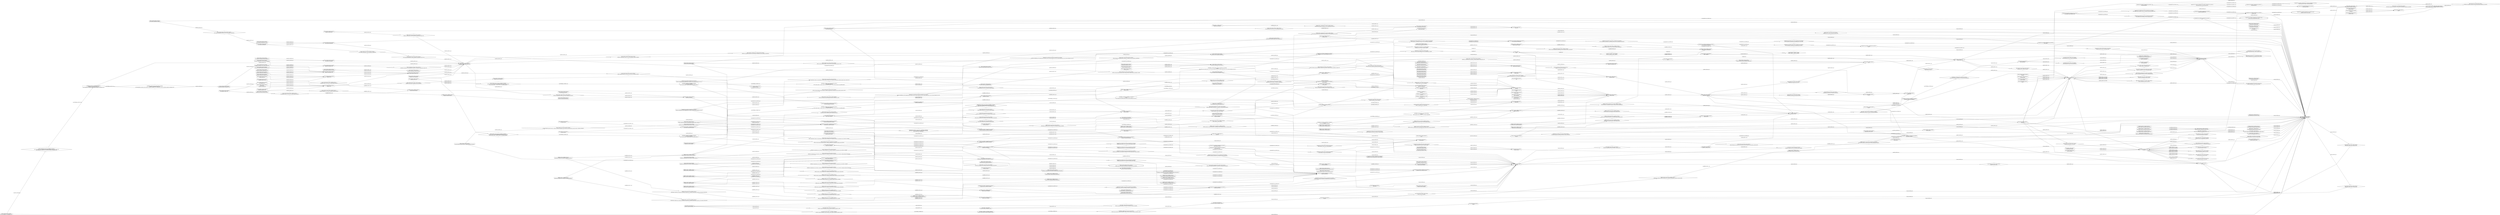 digraph G {
  splines=polyline;
  rankdir=LR;
  "NCBITaxon_2" [ label="\"NCBITaxon_2::NCBITaxon_2::
Bacteria\"" shape="box" ];
  "BFO_0000030" [ label="\"BFO_0000030::BFO_0000030::
object\"" shape="box" ];
  "HOSO_0000022" [ label="\"HOSO_0000022::HOSO_0000022::
healthcare facility identifier\"" shape="box" ];
  "IOIO_0000003" [ label="\"IOIO_0000003::IOIO_0000003::
human death statement\"" shape="box" ];
  "PDRO_0000110" [ label="\"PDRO_0000110::PDRO_0000110::
drug dispensing record item dispensing date\"" shape="box" ];
  "HOSO_0000010" [ label="\"HOSO_0000010::HOSO_0000010::
healthcare procedure\"" shape="box" ];
  "IAO_0000007" [ label="\"IAO_0000007::IAO_0000007::
action specification\"" shape="box" ];
  "HOSO_0000046" [ label="\"HOSO_0000046::HOSO_0000046::
visit discharge specification\"" shape="box" ];
  "HOSO_0000034" [ label="\"HOSO_0000034::HOSO_0000034::
emergency department outpatient visit\"" shape="box" ];
  "IOIO_0000015" [ label="\"IOIO_0000015::IOIO_0000015::
human biological sex statement\"" shape="box" ];
  "OBI_0000011" [ label="\"OBI_0000011::OBI_0000011::
planned process\"" shape="box" ];
  "HEPRO_0000014" [ label="\"HEPRO_0000014::HEPRO_0000014::
surgical health procedure\"" shape="box" ];
  "IAO_0000310" [ label="\"IAO_0000310::IAO_0000310::
document\"" shape="box" ];
  "OGMS_0000129" [ label="\"OGMS_0000129::OGMS_0000129::
physical sign\"" shape="box" ];
  "OpenLHS-Core_0000033" [ label="\"OpenLHS-Core_0000033::OpenLHS-Core_0000033::
process beginning statement\"" shape="box" ];
  "OpenLHS-Core_0000021" [ label="\"OpenLHS-Core_0000021::OpenLHS-Core_0000021::
canadian census subdivision identifier\"" shape="box" ];
  "OpenLHS-Core_0000057" [ label="\"OpenLHS-Core_0000057::OpenLHS-Core_0000057::
unit\"" shape="box" ];
  "IAO_0000104" [ label="\"IAO_0000104::IAO_0000104::
plan specification\"" shape="box" ];
  "OpenLHS-Core_0000045" [ label="\"OpenLHS-Core_0000045::OpenLHS-Core_0000045::
temporal qualification of the disappearance of a plan to act as if some statement was true\"" shape="box" ];
  "HOSO_0000047" [ label="\"HOSO_0000047::HOSO_0000047::
visit transfer specification\"" shape="box" ];
  "BFO_0000031" [ label="\"BFO_0000031::BFO_0000031::
generically dependent continuant\"" shape="box" ];
  "BFO_0000140" [ label="\"BFO_0000140::BFO_0000140::
continuant fiat boundary\"" shape="box" ];
  "HOSO_0000011" [ label="\"HOSO_0000011::HOSO_0000011::
healthcare organization service delivery\"" shape="box" ];
  "HOSO_0000120" [ label="\"HOSO_0000120::HOSO_0000120::
canadian healthcare facility postal code\"" shape="box" ];
  "HOSO_0000035" [ label="\"HOSO_0000035::HOSO_0000035::
walk-in clinic visit\"" shape="box" ];
  "OpenLHS-Core_0000020" [ label="\"OpenLHS-Core_0000020::OpenLHS-Core_0000020::
canadian postal address\"" shape="box" ];
  "HOSO_0000023" [ label="\"HOSO_0000023::HOSO_0000023::
healthcare organization identifier\"" shape="box" ];
  "IOIO_0000004" [ label="\"IOIO_0000004::IOIO_0000004::
civil death record\"" shape="box" ];
  "PDRO_0000111" [ label="\"PDRO_0000111::PDRO_0000111::
dispensed drug quantity\"" shape="box" ];
  "HEPRO_0000025" [ label="\"HEPRO_0000025::HEPRO_0000025::
health procedure agreement specification\"" shape="box" ];
  "HEPRO_0000013" [ label="\"HEPRO_0000013::HEPRO_0000013::
diagnostic health procedure\"" shape="box" ];
  "HEPRO_0000001" [ label="\"HEPRO_0000001::HEPRO_0000001::
health procedure request\"" shape="box" ];
  "OpenLHS-Core_0000044" [ label="\"OpenLHS-Core_0000044::OpenLHS-Core_0000044::
temporal qualification of the appearance of a plan to act as if some statement was true\"" shape="box" ];
  "ONTORELA_Cdb7d47d" [ label="\"ONTORELA_Cdb7d47d::ONTORELA_Cdb7d47d::
healthcare organization clinical visit
 and (immediately precedes some immediate inpatient subsequent visit)\"" shape="box" ];
  "OpenLHS-Core_0000056" [ label="\"OpenLHS-Core_0000056::OpenLHS-Core_0000056::
unit qualified scalar specified value\"" shape="box" ];
  "OMRSE_00000209" [ label="\"OMRSE_00000209::OMRSE_00000209::
gender identity information content entity\"" shape="box" ];
  "HOSO_0000048" [ label="\"HOSO_0000048::HOSO_0000048::
visit transfer specification category\"" shape="box" ];
  "HOSO_0000036" [ label="\"HOSO_0000036::HOSO_0000036::
outpatient surgery visit\"" shape="box" ];
  "OGMS_0000086" [ label="\"OGMS_0000086::OGMS_0000086::
syndrome\"" shape="box" ];
  "BFO_0000020" [ label="\"BFO_0000020::BFO_0000020::
specifically dependent continuant\"" shape="box" ];
  "BFO_0000141" [ label="\"BFO_0000141::BFO_0000141::
immaterial entity\"" shape="box" ];
  "ONTORELA_C6a3e089c" [ label="\"ONTORELA_C6a3e089c::ONTORELA_C6a3e089c::
process
 and (has agent some organization)\"" shape="box" ];
  "HOSO_0000121" [ label="\"HOSO_0000121::HOSO_0000121::
canadian healthcare organization postal code\"" shape="box" ];
  "IOIO_0000005" [ label="\"IOIO_0000005::IOIO_0000005::
human birth temporal information\"" shape="box" ];
  "NCBITaxon_2157" [ label="\"NCBITaxon_2157::NCBITaxon_2157::
Archaea\"" shape="box" ];
  "HOSO_0000012" [ label="\"HOSO_0000012::HOSO_0000012::
healthcare organization clinical visit\"" shape="box" ];
  "HOSO_0000145" [ label="\"HOSO_0000145::HOSO_0000145::
diagnosis related group\"" shape="box" ];
  "PDRO_0000112" [ label="\"PDRO_0000112::PDRO_0000112::
drug dispensing covered duration specification\"" shape="box" ];
  "HEPRO_0000016" [ label="\"HEPRO_0000016::HEPRO_0000016::
health activity sub-group name\"" shape="box" ];
  "HEPRO_0000004" [ label="\"HEPRO_0000004::HEPRO_0000004::
health procedure\"" shape="box" ];
  "HEPRO_0000125" [ label="\"HEPRO_0000125::HEPRO_0000125::
pathological condition presence statement\"" shape="box" ];
  "HEPRO_0000101" [ label="\"HEPRO_0000101::HEPRO_0000101::
health procedure identifier\"" shape="box" ];
  "OpenLHS-Core_0000011" [ label="\"OpenLHS-Core_0000011::OpenLHS-Core_0000011::
government sanctioned statement\"" shape="box" ];
  "OpenLHS-Core_0000035" [ label="\"OpenLHS-Core_0000035::OpenLHS-Core_0000035::
service agreement negotiation\"" shape="box" ];
  "IAO_0000005" [ label="\"IAO_0000005::IAO_0000005::
objective specification\"" shape="box" ];
  "OpenLHS-Core_0000023" [ label="\"OpenLHS-Core_0000023::OpenLHS-Core_0000023::
canadian forward sorting area code\"" shape="box" ];
  "BFO_0000142" [ label="\"BFO_0000142::BFO_0000142::
one-dimensional continuant fiat boundary\"" shape="box" ];
  "HOSO_0000037" [ label="\"HOSO_0000037::HOSO_0000037::
outpatient diagnostic visit\"" shape="box" ];
  "HOSO_0000049" [ label="\"HOSO_0000049::HOSO_0000049::
visit discharge specification for home\"" shape="box" ];
  "HOSO_0000013" [ label="\"HOSO_0000013::HOSO_0000013::
ancillary care service delivery\"" shape="box" ];
  "HOSO_0000122" [ label="\"HOSO_0000122::HOSO_0000122::
canadian healthcare facility forward sorting area code\"" shape="box" ];
  "ONTORELA_C73b67cf5" [ label="\"ONTORELA_C73b67cf5::ONTORELA_C73b67cf5::
process
 and (realizes some agent plan to act as if some statement was true)\"" shape="box" ];
  "IOIO_0000006" [ label="\"IOIO_0000006::IOIO_0000006::
human death temporal information\"" shape="box" ];
  "HEPRO_0000015" [ label="\"HEPRO_0000015::HEPRO_0000015::
health procedure sub-group name\"" shape="box" ];
  "HEPRO_0000003" [ label="\"HEPRO_0000003::HEPRO_0000003::
health procedure report\"" shape="box" ];
  "HEPRO_0000100" [ label="\"HEPRO_0000100::HEPRO_0000100::
health activity identifier\"" shape="box" ];
  "OpenLHS-Core_0000022" [ label="\"OpenLHS-Core_0000022::OpenLHS-Core_0000022::
canadian first-order administrative region identifier\"" shape="box" ];
  "OpenLHS-Core_0000010" [ label="\"OpenLHS-Core_0000010::OpenLHS-Core_0000010::
pragmatically accepted statement\"" shape="box" ];
  "IAO_0000028" [ label="\"IAO_0000028::IAO_0000028::
symbol\"" shape="box" ];
  "OpenLHS-Core_0000034" [ label="\"OpenLHS-Core_0000034::OpenLHS-Core_0000034::
process ending statement\"" shape="box" ];
  "OGMS_0000060" [ label="\"OGMS_0000060::OGMS_0000060::
bodily process\"" shape="box" ];
  "HOSO_0000026" [ label="\"HOSO_0000026::HOSO_0000026::
outpatient visit\"" shape="box" ];
  "HOSO_0000014" [ label="\"HOSO_0000014::HOSO_0000014::
custodial care service delivery\"" shape="box" ];
  "HOSO_0000038" [ label="\"HOSO_0000038::HOSO_0000038::
immediate inpatient subsequent visit\"" shape="box" ];
  "OBI_0000245" [ label="\"OBI_0000245::OBI_0000245::
organization\"" shape="box" ];
  "HOSO_0000123" [ label="\"HOSO_0000123::HOSO_0000123::
canadian healthcare organization forward sorting area code\"" shape="box" ];
  "Agent" [ label="\"Agent::Agent::
Agent\"" shape="box" ];
  "SEPIO_0000174" [ label="\"SEPIO_0000174::SEPIO_0000174::
statement\"" shape="box" ];
  "HEPRO_0000103" [ label="\"HEPRO_0000103::HEPRO_0000103::
health procedure beginning temporal information\"" shape="box" ];
  "OpenLHS-Core_0000025" [ label="\"OpenLHS-Core_0000025::OpenLHS-Core_0000025::
postal address country\"" shape="box" ];
  "IOIO_0000010" [ label="\"IOIO_0000010::IOIO_0000010::
biological sex information content entity\"" shape="box" ];
  "OpenLHS-Core_0000013" [ label="\"OpenLHS-Core_0000013::OpenLHS-Core_0000013::
informational filler\"" shape="box" ];
  "IAO_0000027" [ label="\"IAO_0000027::IAO_0000027::
data item\"" shape="box" ];
  "BFO_0000019" [ label="\"BFO_0000019::BFO_0000019::
quality\"" shape="box" ];
  "IAO_0020020" [ label="\"IAO_0020020::IAO_0020020::
code set\"" shape="box" ];
  "HEPRO_0000006" [ label="\"HEPRO_0000006::HEPRO_0000006::
health procedure resulting process\"" shape="box" ];
  "HEPRO_0000127" [ label="\"HEPRO_0000127::HEPRO_0000127::
pathological condition start temporally qualifying statement\"" shape="box" ];
  "OGMS_0000061" [ label="\"OGMS_0000061::OGMS_0000061::
pathological bodily process\"" shape="box" ];
  "HOSO_0000124" [ label="\"HOSO_0000124::HOSO_0000124::
health organization clinical visit pathological condition impact statement\"" shape="box" ];
  "HOSO_0000003" [ label="\"HOSO_0000003::HOSO_0000003::
healthcare service organism specification\"" shape="box" ];
  "HOSO_0000039" [ label="\"HOSO_0000039::HOSO_0000039::
prior visit category to an inpatient visit\"" shape="box" ];
  "HOSO_0000100" [ label="\"HOSO_0000100::HOSO_0000100::
healthcare organization service delivery identifier\"" shape="box" ];
  "HEPRO_0000005" [ label="\"HEPRO_0000005::HEPRO_0000005::
health activity\"" shape="box" ];
  "OpenLHS-Core_0000036" [ label="\"OpenLHS-Core_0000036::OpenLHS-Core_0000036::
service delivery\"" shape="box" ];
  "HEPRO_0000102" [ label="\"HEPRO_0000102::HEPRO_0000102::
health activity beginning temporal information\"" shape="box" ];
  "OpenLHS-Core_0000024" [ label="\"OpenLHS-Core_0000024::OpenLHS-Core_0000024::
postal address city\"" shape="box" ];
  "IOIO_0000011" [ label="\"IOIO_0000011::IOIO_0000011::
human biological sex information content entity\"" shape="box" ];
  "OpenLHS-Core_0000012" [ label="\"OpenLHS-Core_0000012::OpenLHS-Core_0000012::
informational slot\"" shape="box" ];
  "BFO_0000008" [ label="\"BFO_0000008::BFO_0000008::
temporal region\"" shape="box" ];
  "OGMS_0000102" [ label="\"OGMS_0000102::OGMS_0000102::
injury\"" shape="box" ];
  "HEPRO_0000017" [ label="\"HEPRO_0000017::HEPRO_0000017::
pathological condition sub-group name\"" shape="box" ];
  "ONTORELA_C624fa67d" [ label="\"ONTORELA_C624fa67d::ONTORELA_C624fa67d::
human birth statement
 and (is about exactly 1 human clinical visit specified patient)\"" shape="box" ];
  "BFO_0000040" [ label="\"BFO_0000040::BFO_0000040::
material entity\"" shape="box" ];
  "HOSO_0000004" [ label="\"HOSO_0000004::HOSO_0000004::
healthcare facility\"" shape="box" ];
  "HOSO_0000125" [ label="\"HOSO_0000125::HOSO_0000125::
clinical visit ending determination\"" shape="box" ];
  "HOSO_0000028" [ label="\"HOSO_0000028::HOSO_0000028::
inpatient visit\"" shape="box" ];
  "HOSO_0000137" [ label="\"HOSO_0000137::HOSO_0000137::
human clinical visit specified patient\"" shape="box" ];
  "HOSO_0000016" [ label="\"HOSO_0000016::HOSO_0000016::
populational healthcare service\"" shape="box" ];
  "IOIO_0000013" [ label="\"IOIO_0000013::IOIO_0000013::
organism identifier\"" shape="box" ];
  "NCBITaxon_2759" [ label="\"NCBITaxon_2759::NCBITaxon_2759::
Eukaryota\"" shape="box" ];
  "NCBITaxon_10239" [ label="\"NCBITaxon_10239::NCBITaxon_10239::
Viruses\"" shape="box" ];
  "HOSO_0000060" [ label="\"HOSO_0000060::HOSO_0000060::
public provincial health insurance record\"" shape="box" ];
  "OpenLHS-Core_0000027" [ label="\"OpenLHS-Core_0000027::OpenLHS-Core_0000027::
request\"" shape="box" ];
  "IOIO_0000012" [ label="\"IOIO_0000012::IOIO_0000012::
human biological sex or gender identity information content entity\"" shape="box" ];
  "BFO_0000009" [ label="\"BFO_0000009::BFO_0000009::
two-dimensional spatial region\"" shape="box" ];
  "HEPRO_0000008" [ label="\"HEPRO_0000008::HEPRO_0000008::
health activity outcome information\"" shape="box" ];
  "HEPRO_0000129" [ label="\"HEPRO_0000129::HEPRO_0000129::
pathological condition start temporal information\"" shape="box" ];
  "HEPRO_0000105" [ label="\"HEPRO_0000105::HEPRO_0000105::
health procedure ending temporal information\"" shape="box" ];
  "HOSO_0000029" [ label="\"HOSO_0000029::HOSO_0000029::
day inpatient visit\"" shape="box" ];
  "HOSO_0000102" [ label="\"HOSO_0000102::HOSO_0000102::
healthcare organization service delivery beginning temporal information\"" shape="box" ];
  "HOSO_0000017" [ label="\"HOSO_0000017::HOSO_0000017::
healthcare organization clinical encounter\"" shape="box" ];
  "HOSO_0000126" [ label="\"HOSO_0000126::HOSO_0000126::
pathological condition impact type on clinical visit\"" shape="box" ];
  "HOSO_0000138" [ label="\"HOSO_0000138::HOSO_0000138::
healthcare provider identifier\"" shape="box" ];
  "IAO_0000646" [ label="\"IAO_0000646::IAO_0000646::
postal code\"" shape="box" ];
  "OMRSE_00000204" [ label="\"OMRSE_00000204::OMRSE_00000204::
social identity information content entity\"" shape="box" ];
  "IOIO_0000014" [ label="\"IOIO_0000014::IOIO_0000014::
human identifier\"" shape="box" ];
  "IOIO_0000002" [ label="\"IOIO_0000002::IOIO_0000002::
civil birth record\"" shape="box" ];
  "HOSO_0000061" [ label="\"HOSO_0000061::HOSO_0000061::
primary health insurance beneficiary human role\"" shape="box" ];
  "SEPIO_0000187" [ label="\"SEPIO_0000187::SEPIO_0000187::
confidence level\"" shape="box" ];
  "HEPRO_0000104" [ label="\"HEPRO_0000104::HEPRO_0000104::
health activity ending temporal information\"" shape="box" ];
  "OpenLHS-Core_0000026" [ label="\"OpenLHS-Core_0000026::OpenLHS-Core_0000026::
canadian postal code\"" shape="box" ];
  "IOIO_0000001" [ label="\"IOIO_0000001::IOIO_0000001::
human birth statement\"" shape="box" ];
  "OBI_0100026" [ label="\"OBI_0100026::OBI_0100026::
organism\"" shape="box" ];
  "HEPRO_0000007" [ label="\"HEPRO_0000007::HEPRO_0000007::
health procedure outcome information\"" shape="box" ];
  "HEPRO_0000128" [ label="\"HEPRO_0000128::HEPRO_0000128::
pathological condition end temporally qualifying statement\"" shape="box" ];
  "HOSO_0000139" [ label="\"HOSO_0000139::HOSO_0000139::
facility-supported clinical visit\"" shape="box" ];
  "HOSO_0000018" [ label="\"HOSO_0000018::HOSO_0000018::
facility-supported healthcare encounter\"" shape="box" ];
  "BFO_0000002" [ label="\"BFO_0000002::BFO_0000002::
continuant\"" shape="box" ];
  "HOSO_0000103" [ label="\"HOSO_0000103::HOSO_0000103::
healthcare organization service delivery ending temporal information\"" shape="box" ];
  "HOSO_0000006" [ label="\"HOSO_0000006::HOSO_0000006::
healthcare organization role\"" shape="box" ];
  "PDRO_0000041" [ label="\"PDRO_0000041::PDRO_0000041::
drug dispensing record item\"" shape="box" ];
  "HOSO_0000062" [ label="\"HOSO_0000062::HOSO_0000062::
primary health insurance beneficiary human\"" shape="box" ];
  "HOSO_0000050" [ label="\"HOSO_0000050::HOSO_0000050::
visit ended by the patient\"" shape="box" ];
  "PDRO_0000040" [ label="\"PDRO_0000040::PDRO_0000040::
drug dispensing procedure\"" shape="box" ];
  "IAO_0020000" [ label="\"IAO_0020000::IAO_0020000::
identifier\"" shape="box" ];
  "BFO_0000015" [ label="\"BFO_0000015::BFO_0000015::
process\"" shape="box" ];
  "BFO_0000003" [ label="\"BFO_0000003::BFO_0000003::
occurrent\"" shape="box" ];
  "OpenLHS-Core_0000029" [ label="\"OpenLHS-Core_0000029::OpenLHS-Core_0000029::
service offer\"" shape="box" ];
  "BFO_0000027" [ label="\"BFO_0000027::BFO_0000027::
object aggregate\"" shape="box" ];
  "BFO_0000148" [ label="\"BFO_0000148::BFO_0000148::
zero-dimensional temporal region\"" shape="box" ];
  "HOSO_0000019" [ label="\"HOSO_0000019::HOSO_0000019::
public provincial health identifier\"" shape="box" ];
  "PDRO_0000042" [ label="\"PDRO_0000042::PDRO_0000042::
drug dispensing record\"" shape="box" ];
  "HOSO_0000051" [ label="\"HOSO_0000051::HOSO_0000051::
visit ended by the patient without notification\"" shape="box" ];
  "OpenLHS-Core_0000060" [ label="\"OpenLHS-Core_0000060::OpenLHS-Core_0000060::
pathological condition\"" shape="box" ];
  "HOSO_0000063" [ label="\"HOSO_0000063::HOSO_0000063::
public provincial health insurance primary residence statement\"" shape="box" ];
  "AgentCapability" [ label="\"AgentCapability::AgentCapability::
Agent Capability\"" shape="box" ];
  "OpenLHS-Core_0000028" [ label="\"OpenLHS-Core_0000028::OpenLHS-Core_0000028::
service agreement specification\"" shape="box" ];
  "BFO_0000004" [ label="\"BFO_0000004::BFO_0000004::
independent continuant\"" shape="box" ];
  "HEPRO_0000009" [ label="\"HEPRO_0000009::HEPRO_0000009::
health provider identifier\"" shape="box" ];
  "BFO_0000028" [ label="\"BFO_0000028::BFO_0000028::
three-dimensional spatial region\"" shape="box" ];
  "BFO_0000016" [ label="\"BFO_0000016::BFO_0000016::
disposition\"" shape="box" ];
  "HOSO_0000008" [ label="\"HOSO_0000008::HOSO_0000008::
healthcare organization\"" shape="box" ];
  "OpenLHS-Core_0000051" [ label="\"OpenLHS-Core_0000051::OpenLHS-Core_0000051::
continuant temporally qualifying statement\"" shape="box" ];
  "ONTORELA_C5c900f41" [ label="\"ONTORELA_C5c900f41::ONTORELA_C5c900f41::
human death statement
 and (is about exactly 1 human clinical visit specified patient)\"" shape="box" ];
  "HOSO_0000040" [ label="\"HOSO_0000040::HOSO_0000040::
still born healthcare service\"" shape="box" ];
  "HOSO_0000052" [ label="\"HOSO_0000052::HOSO_0000052::
triage-only emergency department visit\"" shape="box" ];
  "IAO_0000033" [ label="\"IAO_0000033::IAO_0000033::
directive information entity\"" shape="box" ];
  "IOIO_0000020" [ label="\"IOIO_0000020::IOIO_0000020::
human birth date\"" shape="box" ];
  "ONTORELA_C3f6f3e4f" [ label="\"ONTORELA_C3f6f3e4f::ONTORELA_C3f6f3e4f::
denotes some centrally registered identifier registry\"" shape="box" ];
  "HEPRO_0000020" [ label="\"HEPRO_0000020::HEPRO_0000020::
health procedure beginning statement\"" shape="box" ];
  "BFO_0000029" [ label="\"BFO_0000029::BFO_0000029::
site\"" shape="box" ];
  "IAO_0020010" [ label="\"IAO_0020010::IAO_0020010::
identifier creating process\"" shape="box" ];
  "OMRSE_00000212" [ label="\"OMRSE_00000212::OMRSE_00000212::
non-binary identity information content entity\"" shape="box" ];
  "BFO_0000017" [ label="\"BFO_0000017::BFO_0000017::
realizable entity\"" shape="box" ];
  "OMRSE_00000062" [ label="\"OMRSE_00000062::OMRSE_00000062::
facility\"" shape="box" ];
  "HOSO_0000009" [ label="\"HOSO_0000009::HOSO_0000009::
healthcare provider\"" shape="box" ];
  "BFO_0000182" [ label="\"BFO_0000182::BFO_0000182::
history\"" shape="box" ];
  "PDRO_0000109" [ label="\"PDRO_0000109::PDRO_0000109::
drug product characterization\"" shape="box" ];
  "HEPRO_0000030" [ label="\"HEPRO_0000030::HEPRO_0000030::
health procedure specification\"" shape="box" ];
  "IAO_0000109" [ label="\"IAO_0000109::IAO_0000109::
measurement datum\"" shape="box" ];
  "HOSO_0000053" [ label="\"HOSO_0000053::HOSO_0000053::
emergency department visit with partial treatment\"" shape="box" ];
  "HOSO_0000041" [ label="\"HOSO_0000041::HOSO_0000041::
healthcare birth visit\"" shape="box" ];
  "IOIO_0000021" [ label="\"IOIO_0000021::IOIO_0000021::
human death date\"" shape="box" ];
  "ONTORELA_C2875fe2d" [ label="\"ONTORELA_C2875fe2d::ONTORELA_C2875fe2d::
concretizes some plan specification\"" shape="box" ];
  "BFO_0000018" [ label="\"BFO_0000018::BFO_0000018::
zero-dimensional spatial region\"" shape="box" ];
  "OMRSE_00000211" [ label="\"OMRSE_00000211::OMRSE_00000211::
male gender identity information content entity\"" shape="box" ];
  "OMRSE_00000061" [ label="\"OMRSE_00000061::OMRSE_00000061::
architectural structure\"" shape="box" ];
  "BFO_0000006" [ label="\"BFO_0000006::BFO_0000006::
spatial region\"" shape="box" ];
  "HDRN_0000003" [ label="\"HDRN_0000003::HDRN_0000003::
HDRN human birth temporal information\"" shape="box" ];
  "BFO_0000034" [ label="\"BFO_0000034::BFO_0000034::
function\"" shape="box" ];
  "OGMS_0000020" [ label="\"OGMS_0000020::OGMS_0000020::
symptom\"" shape="box" ];
  "OGMS_0000141" [ label="\"OGMS_0000141::OGMS_0000141::
processual sign\"" shape="box" ];
  "HOSO_0000054" [ label="\"HOSO_0000054::HOSO_0000054::
visit diagnosis related group code\"" shape="box" ];
  "OpenLHS-Core_0000053" [ label="\"OpenLHS-Core_0000053::OpenLHS-Core_0000053::
continuant disappearance statement\"" shape="box" ];
  "PDRO_0000114" [ label="\"PDRO_0000114::PDRO_0000114::
drug dispensing total charge\"" shape="box" ];
  "HOSO_0000042" [ label="\"HOSO_0000042::HOSO_0000042::
inpatient visit from an external location\"" shape="box" ];
  "HOSO_0000030" [ label="\"HOSO_0000030::HOSO_0000030::
day inpatient surgery visit\"" shape="box" ];
  "HEPRO_0000022" [ label="\"HEPRO_0000022::HEPRO_0000022::
health activity beginning statement\"" shape="box" ];
  "OpenLHS-Core_0000065" [ label="\"OpenLHS-Core_0000065::OpenLHS-Core_0000065::
temporal information\"" shape="box" ];
  "HEPRO_0000010" [ label="\"HEPRO_0000010::HEPRO_0000010::
physician identifier\"" shape="box" ];
  "OMRSE_00000210" [ label="\"OMRSE_00000210::OMRSE_00000210::
female gender identity information content entity\"" shape="box" ];
  "OpenLHS-Core_0000009" [ label="\"OpenLHS-Core_0000009::OpenLHS-Core_0000009::
informational entity\"" shape="box" ];
  "BFO_0000011" [ label="\"BFO_0000011::BFO_0000011::
spatiotemporal region\"" shape="box" ];
  "HDRN_0000002" [ label="\"HDRN_0000002::HDRN_0000002::
HDRN human biological sex information content entity\"" shape="box" ];
  "NCBITaxon_9606" [ label="\"NCBITaxon_9606::NCBITaxon_9606::
Homo sapiens\"" shape="box" ];
  "BFO_0000035" [ label="\"BFO_0000035::BFO_0000035::
process boundary\"" shape="box" ];
  "BFO_0000023" [ label="\"BFO_0000023::BFO_0000023::
role\"" shape="box" ];
  "BFO_0000144" [ label="\"BFO_0000144::BFO_0000144::
process profile\"" shape="box" ];
  "PDRO_0000115" [ label="\"PDRO_0000115::PDRO_0000115::
drug dispensing total payment\"" shape="box" ];
  "OGMS_0000142" [ label="\"OGMS_0000142::OGMS_0000142::
qualitative sign\"" shape="box" ];
  "OBI_0000260" [ label="\"OBI_0000260::OBI_0000260::
plan\"" shape="box" ];
  "IAO_0000579" [ label="\"IAO_0000579::IAO_0000579::
centrally registered identifier registry\"" shape="box" ];
  "HOSO_0000055" [ label="\"HOSO_0000055::HOSO_0000055::
healthcare organization service delivery beginning statement\"" shape="box" ];
  "HOSO_0000043" [ label="\"HOSO_0000043::HOSO_0000043::
ambulance initiated emergency department visit\"" shape="box" ];
  "HOSO_0000067" [ label="\"HOSO_0000067::HOSO_0000067::
provincial health insurance primary residence statement beginning\"" shape="box" ];
  "OpenLHS-Core_0000052" [ label="\"OpenLHS-Core_0000052::OpenLHS-Core_0000052::
continuant appearance statement\"" shape="box" ];
  "HOSO_0000031" [ label="\"HOSO_0000031::HOSO_0000031::
hospitalization\"" shape="box" ];
  "HOSO_0000140" [ label="\"HOSO_0000140::HOSO_0000140::
facility address\"" shape="box" ];
  "HEPRO_0000021" [ label="\"HEPRO_0000021::HEPRO_0000021::
health procedure ending statement\"" shape="box" ];
  "HEPRO_0000130" [ label="\"HEPRO_0000130::HEPRO_0000130::
pathological condition end temporal information\"" shape="box" ];
  "IAO_0000422" [ label="\"IAO_0000422::IAO_0000422::
postal address\"" shape="box" ];
  "OGMS_0000045" [ label="\"OGMS_0000045::OGMS_0000045::
disorder\"" shape="box" ];
  "IAO_0000030" [ label="\"IAO_0000030::IAO_0000030::
information content entity\"" shape="box" ];
  "BFO_0000024" [ label="\"BFO_0000024::BFO_0000024::
fiat object part\"" shape="box" ];
  "BFO_0000145" [ label="\"BFO_0000145::BFO_0000145::
relational quality\"" shape="box" ];
  "PDRO_0000116" [ label="\"PDRO_0000116::PDRO_0000116::
drug dispensing drug product charge\"" shape="box" ];
  "HOSO_0000044" [ label="\"HOSO_0000044::HOSO_0000044::
cadaver service\"" shape="box" ];
  "HOSO_0000032" [ label="\"HOSO_0000032::HOSO_0000032::
emergency department visit\"" shape="box" ];
  "HOSO_0000068" [ label="\"HOSO_0000068::HOSO_0000068::
immediate subsequent visit\"" shape="box" ];
  "OpenLHS-Core_0000031" [ label="\"OpenLHS-Core_0000031::OpenLHS-Core_0000031::
process temporally qualifying statement\"" shape="box" ];
  "HOSO_0000056" [ label="\"HOSO_0000056::HOSO_0000056::
healthcare organization service delivery ending statement\"" shape="box" ];
  "HEPRO_0000012" [ label="\"HEPRO_0000012::HEPRO_0000012::
health provider\"" shape="box" ];
  "IAO_0000300" [ label="\"IAO_0000300::IAO_0000300::
textual entity\"" shape="box" ];
  "OpenLHS-Core_0000055" [ label="\"OpenLHS-Core_0000055::OpenLHS-Core_0000055::
numerical specified value\"" shape="box" ];
  "OpenLHS-Core_0000043" [ label="\"OpenLHS-Core_0000043::OpenLHS-Core_0000043::
agent plan to act as if some statement was true\"" shape="box" ];
  "IAO_0000578" [ label="\"IAO_0000578::IAO_0000578::
centrally registered identifier\"" shape="box" ];
  "BFO_0000146" [ label="\"BFO_0000146::BFO_0000146::
two-dimensional continuant fiat boundary\"" shape="box" ];
  "PDRO_0000117" [ label="\"PDRO_0000117::PDRO_0000117::
drug dispensing healthcare provider charge\"" shape="box" ];
  "BFO_0000001" [ label="\"BFO_0000001::BFO_0000001::
entity\"" shape="box" ];
  "HOSO_0000069" [ label="\"HOSO_0000069::HOSO_0000069::
immediate subsequent visit in same organization\"" shape="box" ];
  "OGMS_0000031" [ label="\"OGMS_0000031::OGMS_0000031::
disease\"" shape="box" ];
  "HOSO_0000033" [ label="\"HOSO_0000033::HOSO_0000033::
emergency department inpatient visit\"" shape="box" ];
  "HOSO_0000142" [ label="\"HOSO_0000142::HOSO_0000142::
canadian facility address\"" shape="box" ];
  "HOSO_0000045" [ label="\"HOSO_0000045::HOSO_0000045::
healthcare visit of expiration\"" shape="box" ];
  "OpenLHS-Core_0000030" [ label="\"OpenLHS-Core_0000030::OpenLHS-Core_0000030::
temporally qualifying statement\"" shape="box" ];
  "HEPRO_0000023" [ label="\"HEPRO_0000023::HEPRO_0000023::
health activity ending statement\"" shape="box" ];
  "HEPRO_0000011" [ label="\"HEPRO_0000011::HEPRO_0000011::
health provider role\"" shape="box" ];
  "OpenLHS-Core_0000054" [ label="\"OpenLHS-Core_0000054::OpenLHS-Core_0000054::
specified value\"" shape="box" ];
  "IAO_0000577" [ label="\"IAO_0000577::IAO_0000577::
centrally registered identifier symbol\"" shape="box" ];
  "BFO_0000026" [ label="\"BFO_0000026::BFO_0000026::
one-dimensional spatial region\"" shape="box" ];
  "BFO_0000147" [ label="\"BFO_0000147::BFO_0000147::
zero-dimensional continuant fiat boundary\"" shape="box" ];
  "BFO_0000038" [ label="\"BFO_0000038::BFO_0000038::
one-dimensional temporal region\"" shape="box" ];
  "OpenLHS-Core_0000054_OpenLHS-Core_0000059_Literal" [ label="\"OpenLHS-Core_0000054_OpenLHS-Core_0000059_Literal::
specified value has value Literal\"" shape="doubleoctagon" ];
  "HDRN_0000003_HDRN_0000001_dateTime" [ label="\"HDRN_0000003_HDRN_0000001_dateTime::
HDRN human birth temporal information has HDRN date value dateTime\"" shape="doubleoctagon" ];
  "OpenLHS-Core_0000057_OpenLHS-Core_0000058_string" [ label="\"OpenLHS-Core_0000057_OpenLHS-Core_0000058_string::
unit has textual representation string\"" shape="doubleoctagon" ];
  "IOIO_0000003_RO_0002180_IOIO_0000014" [ label="\"IOIO_0000003_RO_0002180_IOIO_0000014::
human death statement has component human identifier\"" shape="Mdiamond" ];
  "IOIO_0000003_RO_0002180_IOIO_0000006" [ label="\"IOIO_0000003_RO_0002180_IOIO_0000006::
human death statement has component human death temporal information\"" shape="Mdiamond" ];
  "PDRO_0000110_OpenLHS-Core_0000070_PDRO_0000041" [ label="\"PDRO_0000110_OpenLHS-Core_0000070_PDRO_0000041::
drug dispensing record item dispensing date component of drug dispensing record item\"" shape="Mdiamond" ];
  "HOSO_0000010_HOSO_0000001_HOSO_0000009" [ label="\"HOSO_0000010_HOSO_0000001_HOSO_0000009::
healthcare procedure has participating performer healthcare provider\"" shape="Mdiamond" ];
  "HOSO_0000046_IAO_0000136_HOSO_0000012" [ label="\"HOSO_0000046_IAO_0000136_HOSO_0000012::
visit discharge specification is about healthcare organization clinical visit\"" shape="Mdiamond" ];
  "IOIO_0000015_RO_0002180_IOIO_0000014" [ label="\"IOIO_0000015_RO_0002180_IOIO_0000014::
human biological sex statement has component human identifier\"" shape="Mdiamond" ];
  "IOIO_0000015_RO_0002180_IOIO_0000011" [ label="\"IOIO_0000015_RO_0002180_IOIO_0000011::
human biological sex statement has component human biological sex information content entity\"" shape="Mdiamond" ];
  "OBI_0000011_BFO_0000055_ONTORELA_C2875fe2d" [ label="\"OBI_0000011_BFO_0000055_ONTORELA_C2875fe2d::
planned process realizes concretizes some plan specification\"" shape="Mdiamond" ];
  "OpenLHS-Core_0000021_IAO_0000235_OpenLHS-Core_0000026" [ label="\"OpenLHS-Core_0000021_IAO_0000235_OpenLHS-Core_0000026::
canadian census subdivision identifier denoted by canadian postal code\"" shape="Mdiamond" ];
  "IAO_0000104_BFO_0000051_IAO_0000007" [ label="\"IAO_0000104_BFO_0000051_IAO_0000007::
plan specification has part action specification\"" shape="Mdiamond" ];
  "IAO_0000104_BFO_0000051_IAO_0000005" [ label="\"IAO_0000104_BFO_0000051_IAO_0000005::
plan specification has part objective specification\"" shape="Mdiamond" ];
  "OpenLHS-Core_0000045_IAO_0000136_OpenLHS-Core_0000043" [ label="\"OpenLHS-Core_0000045_IAO_0000136_OpenLHS-Core_0000043::
temporal qualification of the disappearance of a plan to act as if some statement was true is about agent plan to act as if some statement was true\"" shape="Mdiamond" ];
  "HOSO_0000047_IAO_0000136_HOSO_0000008" [ label="\"HOSO_0000047_IAO_0000136_HOSO_0000008::
visit transfer specification is about healthcare organization\"" shape="Mdiamond" ];
  "BFO_0000031_RO_0000058_BFO_0000020" [ label="\"BFO_0000031_RO_0000058_BFO_0000020::
generically dependent continuant is concretized as specifically dependent continuant\"" shape="Mdiamond" ];
  "HOSO_0000011_BFO_0000055_HOSO_0000006" [ label="\"HOSO_0000011_BFO_0000055_HOSO_0000006::
healthcare organization service delivery realizes healthcare organization role\"" shape="Mdiamond" ];
  "OpenLHS-Core_0000020_RO_0002180_OpenLHS-Core_0000024" [ label="\"OpenLHS-Core_0000020_RO_0002180_OpenLHS-Core_0000024::
canadian postal address has component postal address city\"" shape="Mdiamond" ];
  "OpenLHS-Core_0000020_RO_0002180_OpenLHS-Core_0000025" [ label="\"OpenLHS-Core_0000020_RO_0002180_OpenLHS-Core_0000025::
canadian postal address has component postal address country\"" shape="Mdiamond" ];
  "OpenLHS-Core_0000020_RO_0002180_OpenLHS-Core_0000022" [ label="\"OpenLHS-Core_0000020_RO_0002180_OpenLHS-Core_0000022::
canadian postal address has component canadian first-order administrative region identifier\"" shape="Mdiamond" ];
  "OpenLHS-Core_0000020_RO_0002180_OpenLHS-Core_0000026" [ label="\"OpenLHS-Core_0000020_RO_0002180_OpenLHS-Core_0000026::
canadian postal address has component canadian postal code\"" shape="Mdiamond" ];
  "HOSO_0000023_IAO_0000219_HOSO_0000008" [ label="\"HOSO_0000023_IAO_0000219_HOSO_0000008::
healthcare organization identifier denotes healthcare organization\"" shape="Mdiamond" ];
  "PDRO_0000111_OpenLHS-Core_0000070_PDRO_0000041" [ label="\"PDRO_0000111_OpenLHS-Core_0000070_PDRO_0000041::
dispensed drug quantity component of drug dispensing record item\"" shape="Mdiamond" ];
  "HEPRO_0000025_BFO_0000051_HEPRO_0000030" [ label="\"HEPRO_0000025_BFO_0000051_HEPRO_0000030::
health procedure agreement specification has part health procedure specification\"" shape="Mdiamond" ];
  "HEPRO_0000001_BFO_0000051_HEPRO_0000030" [ label="\"HEPRO_0000001_BFO_0000051_HEPRO_0000030::
health procedure request has part health procedure specification\"" shape="Mdiamond" ];
  "OpenLHS-Core_0000044_IAO_0000136_OpenLHS-Core_0000043" [ label="\"OpenLHS-Core_0000044_IAO_0000136_OpenLHS-Core_0000043::
temporal qualification of the appearance of a plan to act as if some statement was true is about agent plan to act as if some statement was true\"" shape="Mdiamond" ];
  "ONTORELA_Cdb7d47d_RO_0002090_HOSO_0000038" [ label="\"ONTORELA_Cdb7d47d_RO_0002090_HOSO_0000038::
healthcare organization clinical visit
 and (immediately precedes some immediate inpatient subsequent visit) immediately precedes immediate inpatient subsequent visit\"" shape="Mdiamond" ];
  "OpenLHS-Core_0000056_RO_0002180_OpenLHS-Core_0000057" [ label="\"OpenLHS-Core_0000056_RO_0002180_OpenLHS-Core_0000057::
unit qualified scalar specified value has component unit\"" shape="Mdiamond" ];
  "OpenLHS-Core_0000056_RO_0002180_OpenLHS-Core_0000055" [ label="\"OpenLHS-Core_0000056_RO_0002180_OpenLHS-Core_0000055::
unit qualified scalar specified value has component numerical specified value\"" shape="Mdiamond" ];
  "HOSO_0000048_BFO_0000050_HOSO_0000047" [ label="\"HOSO_0000048_BFO_0000050_HOSO_0000047::
visit transfer specification category part of visit transfer specification\"" shape="Mdiamond" ];
  "HOSO_0000036_BFO_0000051_HEPRO_0000014" [ label="\"HOSO_0000036_BFO_0000051_HEPRO_0000014::
outpatient surgery visit has part surgical health procedure\"" shape="Mdiamond" ];
  "BFO_0000020_RO_0000059_BFO_0000031" [ label="\"BFO_0000020_RO_0000059_BFO_0000031::
specifically dependent continuant concretizes generically dependent continuant\"" shape="Mdiamond" ];
  "ONTORELA_C6a3e089c_has_agent_OBI_0000245" [ label="\"ONTORELA_C6a3e089c_has_agent_OBI_0000245::
process
 and (has agent some organization) has agent organization\"" shape="Mdiamond" ];
  "IOIO_0000005_OpenLHS-Core_0000070_IOIO_0000001" [ label="\"IOIO_0000005_OpenLHS-Core_0000070_IOIO_0000001::
human birth temporal information component of human birth statement\"" shape="Mdiamond" ];
  "HOSO_0000012_HOSO_0000002_OBI_0100026" [ label="\"HOSO_0000012_HOSO_0000002_OBI_0100026::
healthcare organization clinical visit has participating recipient organism\"" shape="Mdiamond" ];
  "HOSO_0000012_BFO_0000051_HOSO_0000010" [ label="\"HOSO_0000012_BFO_0000051_HOSO_0000010::
healthcare organization clinical visit has part healthcare procedure\"" shape="Mdiamond" ];
  "HOSO_0000012_OpenLHS-Core_0000004_HOSO_0000003" [ label="\"HOSO_0000012_OpenLHS-Core_0000004_HOSO_0000003::
healthcare organization clinical visit is directed by healthcare service organism specification\"" shape="Mdiamond" ];
  "HOSO_0000145_IAO_0000136_HOSO_0000012" [ label="\"HOSO_0000145_IAO_0000136_HOSO_0000012::
diagnosis related group is about healthcare organization clinical visit\"" shape="Mdiamond" ];
  "HEPRO_0000016_IAO_0000136_HEPRO_0000005" [ label="\"HEPRO_0000016_IAO_0000136_HEPRO_0000005::
health activity sub-group name is about health activity\"" shape="Mdiamond" ];
  "HEPRO_0000004_OpenLHS-Core_0000067_HEPRO_0000030" [ label="\"HEPRO_0000004_OpenLHS-Core_0000067_HEPRO_0000030::
health procedure is maximally directed by health procedure specification\"" shape="Mdiamond" ];
  "HEPRO_0000004_RO_0002018_HEPRO_0000005" [ label="\"HEPRO_0000004_RO_0002018_HEPRO_0000005::
health procedure has component process health activity\"" shape="Mdiamond" ];
  "HEPRO_0000125_RO_0002180_HEPRO_0000017" [ label="\"HEPRO_0000125_RO_0002180_HEPRO_0000017::
pathological condition presence statement has component pathological condition sub-group name\"" shape="Mdiamond" ];
  "HEPRO_0000125_RO_0002180_IOIO_0000013" [ label="\"HEPRO_0000125_RO_0002180_IOIO_0000013::
pathological condition presence statement has component organism identifier\"" shape="Mdiamond" ];
  "OpenLHS-Core_0000011_OBI_0000312_ONTORELA_C6a3e089c" [ label="\"OpenLHS-Core_0000011_OBI_0000312_ONTORELA_C6a3e089c::
government sanctioned statement is_specified_output_of process
 and (has agent some organization)\"" shape="Mdiamond" ];
  "OpenLHS-Core_0000035_OBI_0000293_OpenLHS-Core_0000027" [ label="\"OpenLHS-Core_0000035_OBI_0000293_OpenLHS-Core_0000027::
service agreement negotiation has_specified_input request\"" shape="Mdiamond" ];
  "OpenLHS-Core_0000035_OBI_0000293_OpenLHS-Core_0000029" [ label="\"OpenLHS-Core_0000035_OBI_0000293_OpenLHS-Core_0000029::
service agreement negotiation has_specified_input service offer\"" shape="Mdiamond" ];
  "HOSO_0000037_BFO_0000051_HEPRO_0000013" [ label="\"HOSO_0000037_BFO_0000051_HEPRO_0000013::
outpatient diagnostic visit has part diagnostic health procedure\"" shape="Mdiamond" ];
  "ONTORELA_C73b67cf5_BFO_0000055_OpenLHS-Core_0000043" [ label="\"ONTORELA_C73b67cf5_BFO_0000055_OpenLHS-Core_0000043::
process
 and (realizes some agent plan to act as if some statement was true) realizes agent plan to act as if some statement was true\"" shape="Mdiamond" ];
  "IOIO_0000006_OpenLHS-Core_0000070_IOIO_0000003" [ label="\"IOIO_0000006_OpenLHS-Core_0000070_IOIO_0000003::
human death temporal information component of human death statement\"" shape="Mdiamond" ];
  "HEPRO_0000015_IAO_0000136_HEPRO_0000004" [ label="\"HEPRO_0000015_IAO_0000136_HEPRO_0000004::
health procedure sub-group name is about health procedure\"" shape="Mdiamond" ];
  "OpenLHS-Core_0000010_RO_0000056_ONTORELA_C73b67cf5" [ label="\"OpenLHS-Core_0000010_RO_0000056_ONTORELA_C73b67cf5::
pragmatically accepted statement participates in process
 and (realizes some agent plan to act as if some statement was true)\"" shape="Mdiamond" ];
  "Agent_has_capability_AgentCapability" [ label="\"Agent_has_capability_AgentCapability::
Agent has capability Agent Capability\"" shape="Mdiamond" ];
  "Agent_agent_in_BFO_0000015" [ label="\"Agent_agent_in_BFO_0000015::
Agent agent in process\"" shape="Mdiamond" ];
  "OpenLHS-Core_0000025_BFO_0000050_IAO_0000422" [ label="\"OpenLHS-Core_0000025_BFO_0000050_IAO_0000422::
postal address country part of postal address\"" shape="Mdiamond" ];
  "OpenLHS-Core_0000013_OpenLHS-Core_0000001_OpenLHS-Core_0000012" [ label="\"OpenLHS-Core_0000013_OpenLHS-Core_0000001_OpenLHS-Core_0000012::
informational filler fills informational slot\"" shape="Mdiamond" ];
  "IAO_0020020_BFO_0000051_IAO_0020000" [ label="\"IAO_0020020_BFO_0000051_IAO_0020000::
code set has part identifier\"" shape="Mdiamond" ];
  "HEPRO_0000006_OBI_0000293_HEPRO_0000008" [ label="\"HEPRO_0000006_OBI_0000293_HEPRO_0000008::
health procedure resulting process has_specified_input health activity outcome information\"" shape="Mdiamond" ];
  "HEPRO_0000127_RO_0002180_HEPRO_0000129" [ label="\"HEPRO_0000127_RO_0002180_HEPRO_0000129::
pathological condition start temporally qualifying statement has component pathological condition start temporal information\"" shape="Mdiamond" ];
  "HOSO_0000124_RO_0002180_HOSO_0000100" [ label="\"HOSO_0000124_RO_0002180_HOSO_0000100::
health organization clinical visit pathological condition impact statement has component healthcare organization service delivery identifier\"" shape="Mdiamond" ];
  "HOSO_0000124_RO_0002180_HOSO_0000126" [ label="\"HOSO_0000124_RO_0002180_HOSO_0000126::
health organization clinical visit pathological condition impact statement has component pathological condition impact type on clinical visit\"" shape="Mdiamond" ];
  "HOSO_0000003_IAO_0000219_OBI_0100026" [ label="\"HOSO_0000003_IAO_0000219_OBI_0100026::
healthcare service organism specification denotes organism\"" shape="Mdiamond" ];
  "HOSO_0000039_IAO_0000136_ONTORELA_Cdb7d47d" [ label="\"HOSO_0000039_IAO_0000136_ONTORELA_Cdb7d47d::
prior visit category to an inpatient visit is about healthcare organization clinical visit
 and (immediately precedes some immediate inpatient subsequent visit)\"" shape="Mdiamond" ];
  "OpenLHS-Core_0000036_OpenLHS-Core_0000067_OpenLHS-Core_0000028" [ label="\"OpenLHS-Core_0000036_OpenLHS-Core_0000067_OpenLHS-Core_0000028::
service delivery is maximally directed by service agreement specification\"" shape="Mdiamond" ];
  "OpenLHS-Core_0000024_BFO_0000050_IAO_0000422" [ label="\"OpenLHS-Core_0000024_BFO_0000050_IAO_0000422::
postal address city part of postal address\"" shape="Mdiamond" ];
  "OpenLHS-Core_0000012_OpenLHS-Core_0000008_OpenLHS-Core_0000013" [ label="\"OpenLHS-Core_0000012_OpenLHS-Core_0000008_OpenLHS-Core_0000013::
informational slot is filled by informational filler\"" shape="Mdiamond" ];
  "HEPRO_0000017_IAO_0000136_OpenLHS-Core_0000060" [ label="\"HEPRO_0000017_IAO_0000136_OpenLHS-Core_0000060::
pathological condition sub-group name is about pathological condition\"" shape="Mdiamond" ];
  "ONTORELA_C624fa67d_IAO_0000136_HOSO_0000137" [ label="\"ONTORELA_C624fa67d_IAO_0000136_HOSO_0000137::
human birth statement
 and (is about exactly 1 human clinical visit specified patient) is about human clinical visit specified patient\"" shape="Mdiamond" ];
  "HOSO_0000028_BFO_0000051_HOSO_0000014" [ label="\"HOSO_0000028_BFO_0000051_HOSO_0000014::
inpatient visit has part custodial care service delivery\"" shape="Mdiamond" ];
  "HOSO_0000137_IAO_0000235_HOSO_0000003" [ label="\"HOSO_0000137_IAO_0000235_HOSO_0000003::
human clinical visit specified patient denoted by healthcare service organism specification\"" shape="Mdiamond" ];
  "IOIO_0000013_IAO_0000219_OBI_0100026" [ label="\"IOIO_0000013_IAO_0000219_OBI_0100026::
organism identifier denotes organism\"" shape="Mdiamond" ];
  "HOSO_0000060_IAO_0000136_HOSO_0000062" [ label="\"HOSO_0000060_IAO_0000136_HOSO_0000062::
public provincial health insurance record is about primary health insurance beneficiary human\"" shape="Mdiamond" ];
  "OpenLHS-Core_0000027_BFO_0000051_IAO_0000033" [ label="\"OpenLHS-Core_0000027_BFO_0000051_IAO_0000033::
request has part directive information entity\"" shape="Mdiamond" ];
  "HEPRO_0000008_OBI_0000312_HEPRO_0000005" [ label="\"HEPRO_0000008_OBI_0000312_HEPRO_0000005::
health activity outcome information is_specified_output_of health activity\"" shape="Mdiamond" ];
  "HOSO_0000138_IAO_0000219_HOSO_0000009" [ label="\"HOSO_0000138_IAO_0000219_HOSO_0000009::
healthcare provider identifier denotes healthcare provider\"" shape="Mdiamond" ];
  "IOIO_0000014_IAO_0000219_NCBITaxon_9606" [ label="\"IOIO_0000014_IAO_0000219_NCBITaxon_9606::
human identifier denotes Homo sapiens\"" shape="Mdiamond" ];
  "SEPIO_0000187_OpenLHS-Core_0000005_Agent" [ label="\"SEPIO_0000187_OpenLHS-Core_0000005_Agent::
confidence level is about an aspect of Agent\"" shape="Mdiamond" ];
  "SEPIO_0000187_IAO_0000136_IAO_0000030" [ label="\"SEPIO_0000187_IAO_0000136_IAO_0000030::
confidence level is about information content entity\"" shape="Mdiamond" ];
  "OpenLHS-Core_0000026_RO_0002180_OpenLHS-Core_0000023" [ label="\"OpenLHS-Core_0000026_RO_0002180_OpenLHS-Core_0000023::
canadian postal code has component canadian forward sorting area code\"" shape="Mdiamond" ];
  "IOIO_0000001_RO_0002180_IOIO_0000014" [ label="\"IOIO_0000001_RO_0002180_IOIO_0000014::
human birth statement has component human identifier\"" shape="Mdiamond" ];
  "IOIO_0000001_RO_0002180_IOIO_0000005" [ label="\"IOIO_0000001_RO_0002180_IOIO_0000005::
human birth statement has component human birth temporal information\"" shape="Mdiamond" ];
  "HEPRO_0000007_OBI_0000312_HEPRO_0000006" [ label="\"HEPRO_0000007_OBI_0000312_HEPRO_0000006::
health procedure outcome information is_specified_output_of health procedure resulting process\"" shape="Mdiamond" ];
  "HEPRO_0000128_RO_0002180_HEPRO_0000130" [ label="\"HEPRO_0000128_RO_0002180_HEPRO_0000130::
pathological condition end temporally qualifying statement has component pathological condition end temporal information\"" shape="Mdiamond" ];
  "HOSO_0000139_RO_0002479_HOSO_0000004" [ label="\"HOSO_0000139_RO_0002479_HOSO_0000004::
facility-supported clinical visit has part that occurs in healthcare facility\"" shape="Mdiamond" ];
  "BFO_0000002_RO_0000056_BFO_0000003" [ label="\"BFO_0000002_RO_0000056_BFO_0000003::
continuant participates in occurrent\"" shape="Mdiamond" ];
  "HOSO_0000062_RO_0000087_HOSO_0000061" [ label="\"HOSO_0000062_RO_0000087_HOSO_0000061::
primary health insurance beneficiary human has role primary health insurance beneficiary human role\"" shape="Mdiamond" ];
  "IAO_0020000_OBI_0000312_IAO_0020010" [ label="\"IAO_0020000_OBI_0000312_IAO_0020010::
identifier is_specified_output_of identifier creating process\"" shape="Mdiamond" ];
  "IAO_0020000_IAO_0000219_BFO_0000001" [ label="\"IAO_0020000_IAO_0000219_BFO_0000001::
identifier denotes entity\"" shape="Mdiamond" ];
  "BFO_0000015_BFO_0000055_BFO_0000017" [ label="\"BFO_0000015_BFO_0000055_BFO_0000017::
process realizes realizable entity\"" shape="Mdiamond" ];
  "BFO_0000015_OpenLHS-Core_0000004_IAO_0000033" [ label="\"BFO_0000015_OpenLHS-Core_0000004_IAO_0000033::
process is directed by directive information entity\"" shape="Mdiamond" ];
  "BFO_0000015_OpenLHS-Core_0000067_IAO_0000033" [ label="\"BFO_0000015_OpenLHS-Core_0000067_IAO_0000033::
process is maximally directed by directive information entity\"" shape="Mdiamond" ];
  "BFO_0000015_OpenLHS-Core_0000071_BFO_0000015" [ label="\"BFO_0000015_OpenLHS-Core_0000071_BFO_0000015::
process component process of process\"" shape="Mdiamond" ];
  "BFO_0000015_RO_0002018_BFO_0000015" [ label="\"BFO_0000015_RO_0002018_BFO_0000015::
process has component process process\"" shape="Mdiamond" ];
  "BFO_0000003_BFO_0000062_BFO_0000003" [ label="\"BFO_0000003_BFO_0000062_BFO_0000003::
occurrent preceded by occurrent\"" shape="Mdiamond" ];
  "BFO_0000003_BFO_0000063_BFO_0000003" [ label="\"BFO_0000003_BFO_0000063_BFO_0000003::
occurrent precedes occurrent\"" shape="Mdiamond" ];
  "BFO_0000003_BFO_0000066_BFO_0000004" [ label="\"BFO_0000003_BFO_0000066_BFO_0000004::
occurrent occurs in independent continuant\"" shape="Mdiamond" ];
  "BFO_0000003_RO_0000057_BFO_0000002" [ label="\"BFO_0000003_RO_0000057_BFO_0000002::
occurrent has participant continuant\"" shape="Mdiamond" ];
  "BFO_0000003_RO_0002091_BFO_0000003" [ label="\"BFO_0000003_RO_0002091_BFO_0000003::
occurrent starts during occurrent\"" shape="Mdiamond" ];
  "BFO_0000003_RO_0002222_BFO_0000003" [ label="\"BFO_0000003_RO_0002222_BFO_0000003::
occurrent temporally related to occurrent\"" shape="Mdiamond" ];
  "BFO_0000003_RO_0002479_BFO_0000004" [ label="\"BFO_0000003_RO_0002479_BFO_0000004::
occurrent has part that occurs in independent continuant\"" shape="Mdiamond" ];
  "HOSO_0000019_IAO_0000136_HOSO_0000060" [ label="\"HOSO_0000019_IAO_0000136_HOSO_0000060::
public provincial health identifier is about public provincial health insurance record\"" shape="Mdiamond" ];
  "PDRO_0000042_BFO_0000051_PDRO_0000041" [ label="\"PDRO_0000042_BFO_0000051_PDRO_0000041::
drug dispensing record has part drug dispensing record item\"" shape="Mdiamond" ];
  "PDRO_0000042_RO_0002180_IOIO_0000014" [ label="\"PDRO_0000042_RO_0002180_IOIO_0000014::
drug dispensing record has component human identifier\"" shape="Mdiamond" ];
  "HOSO_0000063_BFO_0000050_HOSO_0000060" [ label="\"HOSO_0000063_BFO_0000050_HOSO_0000060::
public provincial health insurance primary residence statement part of public provincial health insurance record\"" shape="Mdiamond" ];
  "HOSO_0000063_RO_0002180_OpenLHS-Core_0000020" [ label="\"HOSO_0000063_RO_0002180_OpenLHS-Core_0000020::
public provincial health insurance primary residence statement has component canadian postal address\"" shape="Mdiamond" ];
  "AgentCapability_capability_of_Agent" [ label="\"AgentCapability_capability_of_Agent::
Agent Capability capability_of Agent\"" shape="Mdiamond" ];
  "OpenLHS-Core_0000028_OBI_0000312_OpenLHS-Core_0000035" [ label="\"OpenLHS-Core_0000028_OBI_0000312_OpenLHS-Core_0000035::
service agreement specification is_specified_output_of service agreement negotiation\"" shape="Mdiamond" ];
  "BFO_0000004_RO_0000085_BFO_0000034" [ label="\"BFO_0000004_RO_0000085_BFO_0000034::
independent continuant has function function\"" shape="Mdiamond" ];
  "BFO_0000004_RO_0000087_BFO_0000023" [ label="\"BFO_0000004_RO_0000087_BFO_0000023::
independent continuant has role role\"" shape="Mdiamond" ];
  "BFO_0000004_RO_0000091_BFO_0000016" [ label="\"BFO_0000004_RO_0000091_BFO_0000016::
independent continuant has disposition disposition\"" shape="Mdiamond" ];
  "HOSO_0000008_RO_0000087_HOSO_0000006" [ label="\"HOSO_0000008_RO_0000087_HOSO_0000006::
healthcare organization has role healthcare organization role\"" shape="Mdiamond" ];
  "OpenLHS-Core_0000051_IAO_0000136_BFO_0000002" [ label="\"OpenLHS-Core_0000051_IAO_0000136_BFO_0000002::
continuant temporally qualifying statement is about continuant\"" shape="Mdiamond" ];
  "ONTORELA_C5c900f41_IAO_0000136_HOSO_0000137" [ label="\"ONTORELA_C5c900f41_IAO_0000136_HOSO_0000137::
human death statement
 and (is about exactly 1 human clinical visit specified patient) is about human clinical visit specified patient\"" shape="Mdiamond" ];
  "IAO_0000033_OpenLHS-Core_0000007_BFO_0000015" [ label="\"IAO_0000033_OpenLHS-Core_0000007_BFO_0000015::
directive information entity directs process\"" shape="Mdiamond" ];
  "IAO_0000033_OpenLHS-Core_0000066_BFO_0000015" [ label="\"IAO_0000033_OpenLHS-Core_0000066_BFO_0000015::
directive information entity maximally directs process\"" shape="Mdiamond" ];
  "IAO_0000033_IAO_0000136_BFO_0000017" [ label="\"IAO_0000033_IAO_0000136_BFO_0000017::
directive information entity is about realizable entity\"" shape="Mdiamond" ];
  "ONTORELA_C3f6f3e4f_IAO_0000219_IAO_0000579" [ label="\"ONTORELA_C3f6f3e4f_IAO_0000219_IAO_0000579::
denotes some centrally registered identifier registry denotes centrally registered identifier registry\"" shape="Mdiamond" ];
  "HEPRO_0000020_RO_0002180_HEPRO_0000103" [ label="\"HEPRO_0000020_RO_0002180_HEPRO_0000103::
health procedure beginning statement has component health procedure beginning temporal information\"" shape="Mdiamond" ];
  "HEPRO_0000020_RO_0002180_HEPRO_0000101" [ label="\"HEPRO_0000020_RO_0002180_HEPRO_0000101::
health procedure beginning statement has component health procedure identifier\"" shape="Mdiamond" ];
  "IAO_0020010_OBI_0000299_IAO_0020000" [ label="\"IAO_0020010_OBI_0000299_IAO_0020000::
identifier creating process has_specified_output identifier\"" shape="Mdiamond" ];
  "BFO_0000017_BFO_0000054_BFO_0000015" [ label="\"BFO_0000017_BFO_0000054_BFO_0000015::
realizable entity realized in process\"" shape="Mdiamond" ];
  "OMRSE_00000062_OMRSE_00000068_OBI_0000245" [ label="\"OMRSE_00000062_OMRSE_00000068_OBI_0000245::
facility is administered by organization\"" shape="Mdiamond" ];
  "OMRSE_00000062_RO_0000053_BFO_0000034" [ label="\"OMRSE_00000062_RO_0000053_BFO_0000034::
facility has characteristic function\"" shape="Mdiamond" ];
  "HOSO_0000009_RO_0002350_HOSO_0000008" [ label="\"HOSO_0000009_RO_0002350_HOSO_0000008::
healthcare provider member of healthcare organization\"" shape="Mdiamond" ];
  "HOSO_0000041_OBI_0000299_ONTORELA_C624fa67d" [ label="\"HOSO_0000041_OBI_0000299_ONTORELA_C624fa67d::
healthcare birth visit has_specified_output human birth statement
 and (is about exactly 1 human clinical visit specified patient)\"" shape="Mdiamond" ];
  "ONTORELA_C2875fe2d_RO_0000059_IAO_0000104" [ label="\"ONTORELA_C2875fe2d_RO_0000059_IAO_0000104::
concretizes some plan specification concretizes plan specification\"" shape="Mdiamond" ];
  "HOSO_0000030_BFO_0000051_HEPRO_0000014" [ label="\"HOSO_0000030_BFO_0000051_HEPRO_0000014::
day inpatient surgery visit has part surgical health procedure\"" shape="Mdiamond" ];
  "HEPRO_0000022_RO_0002180_HEPRO_0000100" [ label="\"HEPRO_0000022_RO_0002180_HEPRO_0000100::
health activity beginning statement has component health activity identifier\"" shape="Mdiamond" ];
  "HEPRO_0000022_RO_0002180_HEPRO_0000102" [ label="\"HEPRO_0000022_RO_0002180_HEPRO_0000102::
health activity beginning statement has component health activity beginning temporal information\"" shape="Mdiamond" ];
  "OpenLHS-Core_0000065_IAO_0000219_BFO_0000008" [ label="\"OpenLHS-Core_0000065_IAO_0000219_BFO_0000008::
temporal information denotes temporal region\"" shape="Mdiamond" ];
  "HOSO_0000055_RO_0002180_HOSO_0000102" [ label="\"HOSO_0000055_RO_0002180_HOSO_0000102::
healthcare organization service delivery beginning statement has component healthcare organization service delivery beginning temporal information\"" shape="Mdiamond" ];
  "HOSO_0000055_RO_0002180_HOSO_0000100" [ label="\"HOSO_0000055_RO_0002180_HOSO_0000100::
healthcare organization service delivery beginning statement has component healthcare organization service delivery identifier\"" shape="Mdiamond" ];
  "HOSO_0000067_IAO_0000136_HOSO_0000063" [ label="\"HOSO_0000067_IAO_0000136_HOSO_0000063::
provincial health insurance primary residence statement beginning is about public provincial health insurance primary residence statement\"" shape="Mdiamond" ];
  "HOSO_0000140_IAO_0000136_OMRSE_00000062" [ label="\"HOSO_0000140_IAO_0000136_OMRSE_00000062::
facility address is about facility\"" shape="Mdiamond" ];
  "HEPRO_0000021_RO_0002180_HEPRO_0000101" [ label="\"HEPRO_0000021_RO_0002180_HEPRO_0000101::
health procedure ending statement has component health procedure identifier\"" shape="Mdiamond" ];
  "HEPRO_0000021_RO_0002180_HEPRO_0000105" [ label="\"HEPRO_0000021_RO_0002180_HEPRO_0000105::
health procedure ending statement has component health procedure ending temporal information\"" shape="Mdiamond" ];
  "IAO_0000030_IAO_0000219_BFO_0000001" [ label="\"IAO_0000030_IAO_0000219_BFO_0000001::
information content entity denotes entity\"" shape="Mdiamond" ];
  "IAO_0000030_IAO_0000136_BFO_0000001" [ label="\"IAO_0000030_IAO_0000136_BFO_0000001::
information content entity is about entity\"" shape="Mdiamond" ];
  "HOSO_0000068_RO_0002087_HOSO_0000012" [ label="\"HOSO_0000068_RO_0002087_HOSO_0000012::
immediate subsequent visit immediately preceded by healthcare organization clinical visit\"" shape="Mdiamond" ];
  "OpenLHS-Core_0000031_IAO_0000136_BFO_0000015" [ label="\"OpenLHS-Core_0000031_IAO_0000136_BFO_0000015::
process temporally qualifying statement is about process\"" shape="Mdiamond" ];
  "HOSO_0000056_RO_0002180_HOSO_0000103" [ label="\"HOSO_0000056_RO_0002180_HOSO_0000103::
healthcare organization service delivery ending statement has component healthcare organization service delivery ending temporal information\"" shape="Mdiamond" ];
  "HOSO_0000056_RO_0002180_HOSO_0000100" [ label="\"HOSO_0000056_RO_0002180_HOSO_0000100::
healthcare organization service delivery ending statement has component healthcare organization service delivery identifier\"" shape="Mdiamond" ];
  "HEPRO_0000012_RO_0000087_HEPRO_0000011" [ label="\"HEPRO_0000012_RO_0000087_HEPRO_0000011::
health provider has role health provider role\"" shape="Mdiamond" ];
  "OpenLHS-Core_0000043_RO_0000052_Agent" [ label="\"OpenLHS-Core_0000043_RO_0000052_Agent::
agent plan to act as if some statement was true characteristic of Agent\"" shape="Mdiamond" ];
  "IAO_0000578_BFO_0000051_IAO_0000577" [ label="\"IAO_0000578_BFO_0000051_IAO_0000577::
centrally registered identifier has part centrally registered identifier symbol\"" shape="Mdiamond" ];
  "IAO_0000578_BFO_0000051_ONTORELA_C3f6f3e4f" [ label="\"IAO_0000578_BFO_0000051_ONTORELA_C3f6f3e4f::
centrally registered identifier has part denotes some centrally registered identifier registry\"" shape="Mdiamond" ];
  "BFO_0000001_IAO_0000235_IAO_0000030" [ label="\"BFO_0000001_IAO_0000235_IAO_0000030::
entity denoted by information content entity\"" shape="Mdiamond" ];
  "HOSO_0000045_OBI_0000299_ONTORELA_C5c900f41" [ label="\"HOSO_0000045_OBI_0000299_ONTORELA_C5c900f41::
healthcare visit of expiration has_specified_output human death statement
 and (is about exactly 1 human clinical visit specified patient)\"" shape="Mdiamond" ];
  "OpenLHS-Core_0000030_RO_0002180_OpenLHS-Core_0000065" [ label="\"OpenLHS-Core_0000030_RO_0002180_OpenLHS-Core_0000065::
temporally qualifying statement has component temporal information\"" shape="Mdiamond" ];
  "HEPRO_0000023_RO_0002180_HEPRO_0000100" [ label="\"HEPRO_0000023_RO_0002180_HEPRO_0000100::
health activity ending statement has component health activity identifier\"" shape="Mdiamond" ];
  "HEPRO_0000023_RO_0002180_HEPRO_0000104" [ label="\"HEPRO_0000023_RO_0002180_HEPRO_0000104::
health activity ending statement has component health activity ending temporal information\"" shape="Mdiamond" ];
  "HEPRO_0000011_RO_0000081_OBI_0100026" [ label="\"HEPRO_0000011_RO_0000081_OBI_0100026::
health provider role role of organism\"" shape="Mdiamond" ];
  "IAO_0000577_BFO_0000050_IAO_0000578" [ label="\"IAO_0000577_BFO_0000050_IAO_0000578::
centrally registered identifier symbol part of centrally registered identifier\"" shape="Mdiamond" ];
  "OpenLHS-Core_0000022" -> "IAO_0020000" [ label="\"isa:IAO_0020000_uid" ];
  "OpenLHS-Core_0000027" -> "IAO_0000030" [ label="\"isa:IAO_0000030_uid" ];
  "OMRSE_00000211" -> "OMRSE_00000209" [ label="\"isa:OMRSE_00000209_uid" ];
  "PDRO_0000041" -> "IAO_0000027" [ label="\"isa:IAO_0000027_uid" ];
  "IAO_0020020" -> "IAO_0000030" [ label="\"isa:IAO_0000030_uid" ];
  "HOSO_0000019" -> "IAO_0020000" [ label="\"isa:IAO_0020000_uid" ];
  "HOSO_0000022" -> "IAO_0020000" [ label="\"isa:IAO_0020000_uid" ];
  "BFO_0000144" -> "BFO_0000015" [ label="\"isa:BFO_0000015_uid" ];
  "HOSO_0000031" -> "HOSO_0000028" [ label="\"isa:HOSO_0000028_uid" ];
  "IAO_0000007" -> "IAO_0000033" [ label="\"isa:IAO_0000033_uid" ];
  "BFO_0000035" -> "BFO_0000003" [ label="\"isa:BFO_0000003_uid" ];
  "HEPRO_0000005" -> "OBI_0000011" [ label="\"isa:OBI_0000011_uid" ];
  "IOIO_0000011" -> "IOIO_0000010" [ label="\"isa:IOIO_0000010_uid" ];
  "IAO_0000422" -> "IAO_0000300" [ label="\"isa:IAO_0000300_uid" ];
  "OpenLHS-Core_0000044" -> "OpenLHS-Core_0000052" [ label="\"isa:OpenLHS-Core_0000052_uid" ];
  "OpenLHS-Core_0000065" -> "IAO_0000030" [ label="\"isa:IAO_0000030_uid" ];
  "HOSO_0000033" -> "HOSO_0000032" [ label="\"isa:HOSO_0000032_uid" ];
  "HEPRO_0000017" -> "IAO_0000030" [ label="\"isa:IAO_0000030_uid" ];
  "PDRO_0000117" -> "IAO_0000030" [ label="\"isa:IAO_0000030_uid" ];
  "BFO_0000004" -> "BFO_0000002" [ label="\"isa:BFO_0000002_uid" ];
  "IOIO_0000003" -> "OpenLHS-Core_0000031" [ label="\"isa:OpenLHS-Core_0000031_uid" ];
  "PDRO_0000116" -> "IAO_0000030" [ label="\"isa:IAO_0000030_uid" ];
  "BFO_0000029" -> "BFO_0000141" [ label="\"isa:BFO_0000141_uid" ];
  "OpenLHS-Core_0000030" -> "SEPIO_0000174" [ label="\"isa:SEPIO_0000174_uid" ];
  "BFO_0000015" -> "BFO_0000003" [ label="\"isa:BFO_0000003_uid" ];
  "IOIO_0000020" -> "IOIO_0000005" [ label="\"isa:IOIO_0000005_uid" ];
  "PDRO_0000109" -> "IAO_0000030" [ label="\"isa:IAO_0000030_uid" ];
  "HEPRO_0000022" -> "OpenLHS-Core_0000033" [ label="\"isa:OpenLHS-Core_0000033_uid" ];
  "HOSO_0000012" -> "HOSO_0000011" [ label="\"isa:HOSO_0000011_uid" ];
  "HEPRO_0000102" -> "OpenLHS-Core_0000065" [ label="\"isa:OpenLHS-Core_0000065_uid" ];
  "BFO_0000145" -> "BFO_0000019" [ label="\"isa:BFO_0000019_uid" ];
  "HEPRO_0000011" -> "BFO_0000023" [ label="\"isa:BFO_0000023_uid" ];
  "HOSO_0000043" -> "HOSO_0000032" [ label="\"isa:HOSO_0000032_uid" ];
  "IOIO_0000002" -> "IOIO_0000001" [ label="\"isa:IOIO_0000001_uid" ];
  "OMRSE_00000210" -> "OMRSE_00000209" [ label="\"isa:OMRSE_00000209_uid" ];
  "HOSO_0000011" -> "OpenLHS-Core_0000036" [ label="\"isa:OpenLHS-Core_0000036_uid" ];
  "HOSO_0000030" -> "HOSO_0000029" [ label="\"isa:HOSO_0000029_uid" ];
  "OpenLHS-Core_0000051" -> "OpenLHS-Core_0000030" [ label="\"isa:OpenLHS-Core_0000030_uid" ];
  "NCBITaxon_2759" -> "OBI_0100026" [ label="\"isa:OBI_0100026_uid" ];
  "OBI_0000260" -> "BFO_0000017" [ label="\"isa:BFO_0000017_uid" ];
  "IOIO_0000010" -> "IAO_0000030" [ label="\"isa:IAO_0000030_uid" ];
  "HOSO_0000009" -> "HEPRO_0000012" [ label="\"isa:HEPRO_0000012_uid" ];
  "HOSO_0000040" -> "HOSO_0000011" [ label="\"isa:HOSO_0000011_uid" ];
  "HOSO_0000100" -> "IAO_0020000" [ label="\"isa:IAO_0020000_uid" ];
  "OpenLHS-Core_0000011" -> "OpenLHS-Core_0000010" [ label="\"isa:OpenLHS-Core_0000010_uid" ];
  "PDRO_0000112" -> "IAO_0000033" [ label="\"isa:IAO_0000033_uid" ];
  "OpenLHS-Core_0000045" -> "OpenLHS-Core_0000053" [ label="\"isa:OpenLHS-Core_0000053_uid" ];
  "HEPRO_0000103" -> "OpenLHS-Core_0000065" [ label="\"isa:OpenLHS-Core_0000065_uid" ];
  "OBI_0000011" -> "BFO_0000015" [ label="\"isa:BFO_0000015_uid" ];
  "HOSO_0000037" -> "HOSO_0000026" [ label="\"isa:HOSO_0000026_uid" ];
  "OpenLHS-Core_0000026" -> "IAO_0000646" [ label="\"isa:IAO_0000646_uid" ];
  "OBI_0100026" -> "BFO_0000040" [ label="\"isa:BFO_0000040_uid" ];
  "HEPRO_0000125" -> "OpenLHS-Core_0000010" [ label="\"isa:OpenLHS-Core_0000010_uid" ];
  "HEPRO_0000013" -> "HEPRO_0000004" [ label="\"isa:HEPRO_0000004_uid" ];
  "HEPRO_0000130" -> "OpenLHS-Core_0000065" [ label="\"isa:OpenLHS-Core_0000065_uid" ];
  "HEPRO_0000009" -> "IAO_0020000" [ label="\"isa:IAO_0020000_uid" ];
  "IOIO_0000004" -> "OpenLHS-Core_0000011" [ label="\"isa:OpenLHS-Core_0000011_uid" ];
  "HDRN_0000003" -> "IOIO_0000005" [ label="\"isa:IOIO_0000005_uid" ];
  "HOSO_0000017" -> "HOSO_0000012" [ label="\"isa:HOSO_0000012_uid" ];
  "HOSO_0000138" -> "HEPRO_0000009" [ label="\"isa:HEPRO_0000009_uid" ];
  "IAO_0000033" -> "IAO_0000030" [ label="\"isa:IAO_0000030_uid" ];
  "HOSO_0000137" -> "NCBITaxon_9606" [ label="\"isa:NCBITaxon_9606_uid" ];
  "BFO_0000019" -> "BFO_0000020" [ label="\"isa:BFO_0000020_uid" ];
  "OpenLHS-Core_0000013" -> "OpenLHS-Core_0000009" [ label="\"isa:OpenLHS-Core_0000009_uid" ];
  "HEPRO_0000023" -> "OpenLHS-Core_0000034" [ label="\"isa:OpenLHS-Core_0000034_uid" ];
  "HOSO_0000125" -> "HOSO_0000010" [ label="\"isa:HOSO_0000010_uid" ];
  "OpenLHS-Core_0000012" -> "OpenLHS-Core_0000009" [ label="\"isa:OpenLHS-Core_0000009_uid" ];
  "OMRSE_00000209" -> "OMRSE_00000204" [ label="\"isa:OMRSE_00000204_uid" ];
  "OpenLHS-Core_0000021" -> "IAO_0020000" [ label="\"isa:IAO_0020000_uid" ];
  "OpenLHS-Core_0000020" -> "IAO_0000422" [ label="\"isa:IAO_0000422_uid" ];
  "HOSO_0000010" -> "HEPRO_0000004" [ label="\"isa:HEPRO_0000004_uid" ];
  "HOSO_0000049" -> "HOSO_0000046" [ label="\"isa:HOSO_0000046_uid" ];
  "IAO_0000028" -> "IAO_0000030" [ label="\"isa:IAO_0000030_uid" ];
  "BFO_0000016" -> "BFO_0000017" [ label="\"isa:BFO_0000017_uid" ];
  "BFO_0000020" -> "BFO_0000002" [ label="\"isa:BFO_0000002_uid" ];
  "HEPRO_0000021" -> "OpenLHS-Core_0000034" [ label="\"isa:OpenLHS-Core_0000034_uid" ];
  "HOSO_0000004" -> "OMRSE_00000062" [ label="\"isa:OMRSE_00000062_uid" ];
  "HEPRO_0000105" -> "OpenLHS-Core_0000065" [ label="\"isa:OpenLHS-Core_0000065_uid" ];
  "OGMS_0000031" -> "BFO_0000016" [ label="\"isa:BFO_0000016_uid" ];
  "NCBITaxon_2157" -> "OBI_0100026" [ label="\"isa:OBI_0100026_uid" ];
  "HOSO_0000034" -> "HOSO_0000026" [ label="\"isa:HOSO_0000026_uid" ];
  "HOSO_0000041" -> "HOSO_0000012" [ label="\"isa:HOSO_0000012_uid" ];
  "HOSO_0000013" -> "OpenLHS-Core_0000036" [ label="\"isa:OpenLHS-Core_0000036_uid" ];
  "BFO_0000034" -> "BFO_0000016" [ label="\"isa:BFO_0000016_uid" ];
  "HOSO_0000126" -> "IAO_0000030" [ label="\"isa:IAO_0000030_uid" ];
  "BFO_0000146" -> "BFO_0000140" [ label="\"isa:BFO_0000140_uid" ];
  "HOSO_0000063" -> "OpenLHS-Core_0000010" [ label="\"isa:OpenLHS-Core_0000010_uid" ];
  "OGMS_0000061" -> "OGMS_0000060" [ label="\"isa:OGMS_0000060_uid" ];
  "HEPRO_0000006" -> "OBI_0000011" [ label="\"isa:OBI_0000011_uid" ];
  "HOSO_0000003" -> "OpenLHS-Core_0000028" [ label="\"isa:OpenLHS-Core_0000028_uid" ];
  "HOSO_0000023" -> "IAO_0020000" [ label="\"isa:IAO_0020000_uid" ];
  "Agent" -> "BFO_0000040" [ label="\"isa:BFO_0000040_uid" ];
  "OMRSE_00000061" -> "BFO_0000040" [ label="\"isa:BFO_0000040_uid" ];
  "NCBITaxon_10239" -> "OBI_0100026" [ label="\"isa:OBI_0100026_uid" ];
  "HEPRO_0000007" -> "IAO_0000030" [ label="\"isa:IAO_0000030_uid" ];
  "OGMS_0000142" -> "BFO_0000019" [ label="\"isa:BFO_0000019_uid" ];
  "HOSO_0000051" -> "HOSO_0000050" [ label="\"isa:HOSO_0000050_uid" ];
  "NCBITaxon_2" -> "OBI_0100026" [ label="\"isa:OBI_0100026_uid" ];
  "IOIO_0000014" -> "IOIO_0000013" [ label="\"isa:IOIO_0000013_uid" ];
  "HOSO_0000056" -> "OpenLHS-Core_0000034" [ label="\"isa:OpenLHS-Core_0000034_uid" ];
  "BFO_0000142" -> "BFO_0000140" [ label="\"isa:BFO_0000140_uid" ];
  "HOSO_0000142" -> "HOSO_0000140" [ label="\"isa:HOSO_0000140_uid" ];
  "IOIO_0000012" -> "IAO_0000030" [ label="\"isa:IAO_0000030_uid" ];
  "IOIO_0000001" -> "OpenLHS-Core_0000031" [ label="\"isa:OpenLHS-Core_0000031_uid" ];
  "BFO_0000002" -> "BFO_0000001" [ label="\"isa:BFO_0000001_uid" ];
  "IAO_0000646" -> "IAO_0020000" [ label="\"isa:IAO_0020000_uid" ];
  "HOSO_0000045" -> "HOSO_0000012" [ label="\"isa:HOSO_0000012_uid" ];
  "HOSO_0000042" -> "HOSO_0000028" [ label="\"isa:HOSO_0000028_uid" ];
  "HOSO_0000061" -> "BFO_0000023" [ label="\"isa:BFO_0000023_uid" ];
  "HOSO_0000038" -> "HOSO_0000028" [ label="\"isa:HOSO_0000028_uid" ];
  "OpenLHS-Core_0000009" -> "BFO_0000031" [ label="\"isa:BFO_0000031_uid" ];
  "HEPRO_0000010" -> "HEPRO_0000009" [ label="\"isa:HEPRO_0000009_uid" ];
  "BFO_0000148" -> "BFO_0000008" [ label="\"isa:BFO_0000008_uid" ];
  "OpenLHS-Core_0000052" -> "OpenLHS-Core_0000051" [ label="\"isa:OpenLHS-Core_0000051_uid" ];
  "HOSO_0000018" -> "HOSO_0000139" [ label="\"isa:HOSO_0000139_uid" ];
  "IOIO_0000021" -> "IOIO_0000006" [ label="\"isa:IOIO_0000006_uid" ];
  "BFO_0000141" -> "BFO_0000004" [ label="\"isa:BFO_0000004_uid" ];
  "PDRO_0000111" -> "IAO_0000027" [ label="\"isa:IAO_0000027_uid" ];
  "IAO_0020010" -> "OBI_0000011" [ label="\"isa:OBI_0000011_uid" ];
  "HOSO_0000016" -> "HOSO_0000011" [ label="\"isa:HOSO_0000011_uid" ];
  "BFO_0000147" -> "BFO_0000140" [ label="\"isa:BFO_0000140_uid" ];
  "BFO_0000038" -> "BFO_0000008" [ label="\"isa:BFO_0000008_uid" ];
  "HEPRO_0000004" -> "OBI_0000011" [ label="\"isa:OBI_0000011_uid" ];
  "HEPRO_0000025" -> "OpenLHS-Core_0000028" [ label="\"isa:OpenLHS-Core_0000028_uid" ];
  "HOSO_0000026" -> "HOSO_0000139" [ label="\"isa:HOSO_0000139_uid" ];
  "HEPRO_0000014" -> "HEPRO_0000004" [ label="\"isa:HEPRO_0000004_uid" ];
  "IAO_0020000" -> "IAO_0000030" [ label="\"isa:IAO_0000030_uid" ];
  "HOSO_0000142" -> "OpenLHS-Core_0000020" [ label="\"isa:OpenLHS-Core_0000020_uid" ];
  "BFO_0000018" -> "BFO_0000006" [ label="\"isa:BFO_0000006_uid" ];
  "OGMS_0000061" -> "OpenLHS-Core_0000060" [ label="\"isa:OpenLHS-Core_0000060_uid" ];
  "OMRSE_00000062" -> "OMRSE_00000061" [ label="\"isa:OMRSE_00000061_uid" ];
  "OpenLHS-Core_0000010" -> "SEPIO_0000174" [ label="\"isa:SEPIO_0000174_uid" ];
  "HOSO_0000050" -> "HOSO_0000012" [ label="\"isa:HOSO_0000012_uid" ];
  "SEPIO_0000187" -> "IAO_0000109" [ label="\"isa:IAO_0000109_uid" ];
  "BFO_0000023" -> "BFO_0000017" [ label="\"isa:BFO_0000017_uid" ];
  "OpenLHS-Core_0000033" -> "OpenLHS-Core_0000031" [ label="\"isa:OpenLHS-Core_0000031_uid" ];
  "OpenLHS-Core_0000055" -> "OpenLHS-Core_0000054" [ label="\"isa:OpenLHS-Core_0000054_uid" ];
  "OpenLHS-Core_0000043" -> "OBI_0000260" [ label="\"isa:OBI_0000260_uid" ];
  "IOIO_0000005" -> "OpenLHS-Core_0000065" [ label="\"isa:OpenLHS-Core_0000065_uid" ];
  "HOSO_0000033" -> "HOSO_0000028" [ label="\"isa:HOSO_0000028_uid" ];
  "HEPRO_0000001" -> "OpenLHS-Core_0000027" [ label="\"isa:OpenLHS-Core_0000027_uid" ];
  "OpenLHS-Core_0000053" -> "OpenLHS-Core_0000051" [ label="\"isa:OpenLHS-Core_0000051_uid" ];
  "IOIO_0000002" -> "OpenLHS-Core_0000011" [ label="\"isa:OpenLHS-Core_0000011_uid" ];
  "IAO_0000030" -> "BFO_0000031" [ label="\"isa:BFO_0000031_uid" ];
  "IOIO_0000004" -> "IOIO_0000003" [ label="\"isa:IOIO_0000003_uid" ];
  "BFO_0000040" -> "BFO_0000004" [ label="\"isa:BFO_0000004_uid" ];
  "OBI_0000245" -> "BFO_0000040" [ label="\"isa:BFO_0000040_uid" ];
  "BFO_0000026" -> "BFO_0000006" [ label="\"isa:BFO_0000006_uid" ];
  "HOSO_0000069" -> "HOSO_0000068" [ label="\"isa:HOSO_0000068_uid" ];
  "HOSO_0000052" -> "HOSO_0000032" [ label="\"isa:HOSO_0000032_uid" ];
  "OGMS_0000031" -> "OpenLHS-Core_0000060" [ label="\"isa:OpenLHS-Core_0000060_uid" ];
  "HOSO_0000053" -> "HOSO_0000050" [ label="\"isa:HOSO_0000050_uid" ];
  "OGMS_0000102" -> "OGMS_0000045" [ label="\"isa:OGMS_0000045_uid" ];
  "OpenLHS-Core_0000036" -> "OBI_0000011" [ label="\"isa:OBI_0000011_uid" ];
  "HOSO_0000046" -> "IAO_0000033" [ label="\"isa:IAO_0000033_uid" ];
  "HOSO_0000054" -> "IAO_0020000" [ label="\"isa:IAO_0020000_uid" ];
  "HOSO_0000008" -> "OBI_0000245" [ label="\"isa:OBI_0000245_uid" ];
  "HEPRO_0000003" -> "IAO_0000030" [ label="\"isa:IAO_0000030_uid" ];
  "BFO_0000031" -> "BFO_0000002" [ label="\"isa:BFO_0000002_uid" ];
  "OpenLHS-Core_0000031" -> "OpenLHS-Core_0000030" [ label="\"isa:OpenLHS-Core_0000030_uid" ];
  "IOIO_0000015" -> "SEPIO_0000174" [ label="\"isa:SEPIO_0000174_uid" ];
  "SEPIO_0000174" -> "IAO_0000030" [ label="\"isa:IAO_0000030_uid" ];
  "HOSO_0000060" -> "IAO_0000030" [ label="\"isa:IAO_0000030_uid" ];
  "HEPRO_0000012" -> "OBI_0100026" [ label="\"isa:OBI_0100026_uid" ];
  "HOSO_0000035" -> "HOSO_0000026" [ label="\"isa:HOSO_0000026_uid" ];
  "HOSO_0000068" -> "HOSO_0000012" [ label="\"isa:HOSO_0000012_uid" ];
  "OpenLHS-Core_0000060" -> "BFO_0000001" [ label="\"isa:BFO_0000001_uid" ];
  "BFO_0000024" -> "BFO_0000040" [ label="\"isa:BFO_0000040_uid" ];
  "OGMS_0000045" -> "OpenLHS-Core_0000060" [ label="\"isa:OpenLHS-Core_0000060_uid" ];
  "OGMS_0000129" -> "BFO_0000040" [ label="\"isa:BFO_0000040_uid" ];
  "OMRSE_00000204" -> "IAO_0000030" [ label="\"isa:IAO_0000030_uid" ];
  "IOIO_0000011" -> "OpenLHS-Core_0000054" [ label="\"isa:OpenLHS-Core_0000054_uid" ];
  "HOSO_0000067" -> "OpenLHS-Core_0000033" [ label="\"isa:OpenLHS-Core_0000033_uid" ];
  "OGMS_0000086" -> "BFO_0000019" [ label="\"isa:BFO_0000019_uid" ];
  "OGMS_0000060" -> "BFO_0000015" [ label="\"isa:BFO_0000015_uid" ];
  "HOSO_0000048" -> "IAO_0000030" [ label="\"isa:IAO_0000030_uid" ];
  "HOSO_0000102" -> "OpenLHS-Core_0000065" [ label="\"isa:OpenLHS-Core_0000065_uid" ];
  "OMRSE_00000212" -> "OMRSE_00000209" [ label="\"isa:OMRSE_00000209_uid" ];
  "OpenLHS-Core_0000054" -> "IAO_0000030" [ label="\"isa:IAO_0000030_uid" ];
  "BFO_0000027" -> "BFO_0000040" [ label="\"isa:BFO_0000040_uid" ];
  "HOSO_0000062" -> "NCBITaxon_9606" [ label="\"isa:NCBITaxon_9606_uid" ];
  "OGMS_0000141" -> "BFO_0000015" [ label="\"isa:BFO_0000015_uid" ];
  "IAO_0000104" -> "IAO_0000033" [ label="\"isa:IAO_0000033_uid" ];
  "HEPRO_0000129" -> "OpenLHS-Core_0000065" [ label="\"isa:OpenLHS-Core_0000065_uid" ];
  "BFO_0000140" -> "BFO_0000141" [ label="\"isa:BFO_0000141_uid" ];
  "HOSO_0000039" -> "IAO_0000030" [ label="\"isa:IAO_0000030_uid" ];
  "IOIO_0000011" -> "IOIO_0000012" [ label="\"isa:IOIO_0000012_uid" ];
  "BFO_0000182" -> "BFO_0000015" [ label="\"isa:BFO_0000015_uid" ];
  "PDRO_0000115" -> "IAO_0000030" [ label="\"isa:IAO_0000030_uid" ];
  "HOSO_0000140" -> "IAO_0000422" [ label="\"isa:IAO_0000422_uid" ];
  "BFO_0000011" -> "BFO_0000003" [ label="\"isa:BFO_0000003_uid" ];
  "OpenLHS-Core_0000024" -> "IAO_0020000" [ label="\"isa:IAO_0020000_uid" ];
  "OpenLHS-Core_0000035" -> "OBI_0000011" [ label="\"isa:OBI_0000011_uid" ];
  "HOSO_0000018" -> "HOSO_0000017" [ label="\"isa:HOSO_0000017_uid" ];
  "OpenLHS-Core_0000025" -> "IAO_0020000" [ label="\"isa:IAO_0020000_uid" ];
  "HOSO_0000019" -> "OpenLHS-Core_0000054" [ label="\"isa:OpenLHS-Core_0000054_uid" ];
  "BFO_0000030" -> "BFO_0000040" [ label="\"isa:BFO_0000040_uid" ];
  "OGMS_0000020" -> "BFO_0000015" [ label="\"isa:BFO_0000015_uid" ];
  "HEPRO_0000020" -> "OpenLHS-Core_0000033" [ label="\"isa:OpenLHS-Core_0000033_uid" ];
  "AgentCapability" -> "BFO_0000017" [ label="\"isa:BFO_0000017_uid" ];
  "HOSO_0000043" -> "HOSO_0000068" [ label="\"isa:HOSO_0000068_uid" ];
  "HOSO_0000014" -> "OpenLHS-Core_0000036" [ label="\"isa:OpenLHS-Core_0000036_uid" ];
  "IAO_0000310" -> "IAO_0000030" [ label="\"isa:IAO_0000030_uid" ];
  "OpenLHS-Core_0000057" -> "IAO_0000030" [ label="\"isa:IAO_0000030_uid" ];
  "BFO_0000003" -> "BFO_0000001" [ label="\"isa:BFO_0000001_uid" ];
  "OpenLHS-Core_0000034" -> "OpenLHS-Core_0000031" [ label="\"isa:OpenLHS-Core_0000031_uid" ];
  "HOSO_0000055" -> "OpenLHS-Core_0000033" [ label="\"isa:OpenLHS-Core_0000033_uid" ];
  "IAO_0000578" -> "IAO_0020000" [ label="\"isa:IAO_0020000_uid" ];
  "HOSO_0000036" -> "HOSO_0000026" [ label="\"isa:HOSO_0000026_uid" ];
  "BFO_0000017" -> "BFO_0000020" [ label="\"isa:BFO_0000020_uid" ];
  "HOSO_0000032" -> "HOSO_0000139" [ label="\"isa:HOSO_0000139_uid" ];
  "BFO_0000008" -> "BFO_0000003" [ label="\"isa:BFO_0000003_uid" ];
  "HEPRO_0000008" -> "IAO_0000030" [ label="\"isa:IAO_0000030_uid" ];
  "PDRO_0000040" -> "HOSO_0000010" [ label="\"isa:HOSO_0000010_uid" ];
  "OpenLHS-Core_0000028" -> "IAO_0000030" [ label="\"isa:IAO_0000030_uid" ];
  "HOSO_0000139" -> "HOSO_0000012" [ label="\"isa:HOSO_0000012_uid" ];
  "HOSO_0000124" -> "OpenLHS-Core_0000010" [ label="\"isa:OpenLHS-Core_0000010_uid" ];
  "HOSO_0000121" -> "OpenLHS-Core_0000026" [ label="\"isa:OpenLHS-Core_0000026_uid" ];
  "IAO_0000300" -> "IAO_0000030" [ label="\"isa:IAO_0000030_uid" ];
  "HOSO_0000123" -> "OpenLHS-Core_0000023" [ label="\"isa:OpenLHS-Core_0000023_uid" ];
  "PDRO_0000114" -> "IAO_0000030" [ label="\"isa:IAO_0000030_uid" ];
  "BFO_0000006" -> "BFO_0000141" [ label="\"isa:BFO_0000141_uid" ];
  "HEPRO_0000127" -> "HEPRO_0000125" [ label="\"isa:HEPRO_0000125_uid" ];
  "HEPRO_0000016" -> "IAO_0000030" [ label="\"isa:IAO_0000030_uid" ];
  "IOIO_0000006" -> "OpenLHS-Core_0000065" [ label="\"isa:OpenLHS-Core_0000065_uid" ];
  "HOSO_0000038" -> "HOSO_0000069" [ label="\"isa:HOSO_0000069_uid" ];
  "HOSO_0000122" -> "OpenLHS-Core_0000023" [ label="\"isa:OpenLHS-Core_0000023_uid" ];
  "HEPRO_0000100" -> "IAO_0020000" [ label="\"isa:IAO_0020000_uid" ];
  "OpenLHS-Core_0000056" -> "OpenLHS-Core_0000054" [ label="\"isa:OpenLHS-Core_0000054_uid" ];
  "IAO_0000005" -> "IAO_0000033" [ label="\"isa:IAO_0000033_uid" ];
  "HOSO_0000029" -> "HOSO_0000028" [ label="\"isa:HOSO_0000028_uid" ];
  "OGMS_0000045" -> "BFO_0000040" [ label="\"isa:BFO_0000040_uid" ];
  "NCBITaxon_9606" -> "NCBITaxon_2759" [ label="\"isa:NCBITaxon_2759_uid" ];
  "PDRO_0000110" -> "OpenLHS-Core_0000065" [ label="\"isa:OpenLHS-Core_0000065_uid" ];
  "IAO_0000027" -> "IAO_0000030" [ label="\"isa:IAO_0000030_uid" ];
  "HOSO_0000145" -> "IAO_0000030" [ label="\"isa:IAO_0000030_uid" ];
  "HDRN_0000002" -> "IOIO_0000011" [ label="\"isa:IOIO_0000011_uid" ];
  "HOSO_0000006" -> "BFO_0000023" [ label="\"isa:BFO_0000023_uid" ];
  "HEPRO_0000030" -> "IAO_0000033" [ label="\"isa:IAO_0000033_uid" ];
  "BFO_0000009" -> "BFO_0000006" [ label="\"isa:BFO_0000006_uid" ];
  "HOSO_0000028" -> "HOSO_0000139" [ label="\"isa:HOSO_0000139_uid" ];
  "IOIO_0000013" -> "IAO_0020000" [ label="\"isa:IAO_0020000_uid" ];
  "HOSO_0000047" -> "HOSO_0000046" [ label="\"isa:HOSO_0000046_uid" ];
  "HOSO_0000053" -> "HOSO_0000032" [ label="\"isa:HOSO_0000032_uid" ];
  "HOSO_0000044" -> "HOSO_0000011" [ label="\"isa:HOSO_0000011_uid" ];
  "HOSO_0000103" -> "OpenLHS-Core_0000065" [ label="\"isa:OpenLHS-Core_0000065_uid" ];
  "IAO_0000577" -> "IAO_0000028" [ label="\"isa:IAO_0000028_uid" ];
  "IAO_0000109" -> "IAO_0000027" [ label="\"isa:IAO_0000027_uid" ];
  "HEPRO_0000015" -> "IAO_0000030" [ label="\"isa:IAO_0000030_uid" ];
  "OMRSE_00000209" -> "IOIO_0000012" [ label="\"isa:IOIO_0000012_uid" ];
  "HEPRO_0000101" -> "IAO_0020000" [ label="\"isa:IAO_0020000_uid" ];
  "HEPRO_0000128" -> "HEPRO_0000125" [ label="\"isa:HEPRO_0000125_uid" ];
  "HEPRO_0000104" -> "OpenLHS-Core_0000065" [ label="\"isa:OpenLHS-Core_0000065_uid" ];
  "BFO_0000028" -> "BFO_0000006" [ label="\"isa:BFO_0000006_uid" ];
  "IAO_0000579" -> "IAO_0020020" [ label="\"isa:IAO_0020020_uid" ];
  "HOSO_0000120" -> "OpenLHS-Core_0000026" [ label="\"isa:OpenLHS-Core_0000026_uid" ];
  "PDRO_0000042" -> "IAO_0000030" [ label="\"isa:IAO_0000030_uid" ];
  "OpenLHS-Core_0000029" -> "IAO_0000030" [ label="\"isa:IAO_0000030_uid" ];
  "HOSO_0000034" -> "HOSO_0000032" [ label="\"isa:HOSO_0000032_uid" ];
  "OpenLHS-Core_0000023" -> "IAO_0020000" [ label="\"isa:IAO_0020000_uid" ];
  "ONTORELA_C5c900f41" -> "IOIO_0000003" [ label="\"isa:IOIO_0000003_uid" ];
  "ONTORELA_C73b67cf5" -> "BFO_0000015" [ label="\"isa:BFO_0000015_uid" ];
  "ONTORELA_C624fa67d" -> "IOIO_0000001" [ label="\"isa:IOIO_0000001_uid" ];
  "ONTORELA_C6a3e089c" -> "BFO_0000015" [ label="\"isa:BFO_0000015_uid" ];
  "ONTORELA_Cdb7d47d" -> "HOSO_0000012" [ label="\"isa:HOSO_0000012_uid" ];
  "OpenLHS-Core_0000054" -> "OpenLHS-Core_0000054_OpenLHS-Core_0000059_Literal" [ label="\"dp:OpenLHS-Core_0000054_uid" ];
  "HDRN_0000003" -> "HDRN_0000003_HDRN_0000001_dateTime" [ label="\"dp:HDRN_0000003_uid" ];
  "OpenLHS-Core_0000057" -> "OpenLHS-Core_0000057_OpenLHS-Core_0000058_string" [ label="\"dp:OpenLHS-Core_0000057_uid" ];
  "IOIO_0000003" -> "IOIO_0000003_RO_0002180_IOIO_0000014" [ label="\"op:IOIO_0000003_uid" ];
  "IOIO_0000003_RO_0002180_IOIO_0000014" -> "IOIO_0000014" [ label="\"op:IOIO_0000014_uid" ];
  "IOIO_0000003" -> "IOIO_0000003_RO_0002180_IOIO_0000006" [ label="\"op:IOIO_0000003_uid" ];
  "IOIO_0000003_RO_0002180_IOIO_0000006" -> "IOIO_0000006" [ label="\"op:IOIO_0000006_uid" ];
  "PDRO_0000110" -> "PDRO_0000110_OpenLHS-Core_0000070_PDRO_0000041" [ label="\"op:PDRO_0000110_uid" ];
  "PDRO_0000110_OpenLHS-Core_0000070_PDRO_0000041" -> "PDRO_0000041" [ label="\"op:PDRO_0000041_uid" ];
  "HOSO_0000010" -> "HOSO_0000010_HOSO_0000001_HOSO_0000009" [ label="\"op:HOSO_0000010_uid" ];
  "HOSO_0000010_HOSO_0000001_HOSO_0000009" -> "HOSO_0000009" [ label="\"op:HOSO_0000009_uid" ];
  "HOSO_0000046" -> "HOSO_0000046_IAO_0000136_HOSO_0000012" [ label="\"op:HOSO_0000046_uid" ];
  "HOSO_0000046_IAO_0000136_HOSO_0000012" -> "HOSO_0000012" [ label="\"op:HOSO_0000012_uid" ];
  "IOIO_0000015" -> "IOIO_0000015_RO_0002180_IOIO_0000014" [ label="\"op:IOIO_0000015_uid" ];
  "IOIO_0000015_RO_0002180_IOIO_0000014" -> "IOIO_0000014" [ label="\"op:IOIO_0000014_uid" ];
  "IOIO_0000015" -> "IOIO_0000015_RO_0002180_IOIO_0000011" [ label="\"op:IOIO_0000015_uid" ];
  "IOIO_0000015_RO_0002180_IOIO_0000011" -> "IOIO_0000011" [ label="\"op:IOIO_0000011_uid" ];
  "OBI_0000011" -> "OBI_0000011_BFO_0000055_ONTORELA_C2875fe2d" [ label="\"op:OBI_0000011_uid" ];
  "OBI_0000011_BFO_0000055_ONTORELA_C2875fe2d" -> "ONTORELA_C2875fe2d" [ label="\"op:ONTORELA_C2875fe2d_uid" ];
  "OpenLHS-Core_0000021" -> "OpenLHS-Core_0000021_IAO_0000235_OpenLHS-Core_0000026" [ label="\"op:OpenLHS-Core_0000021_uid" ];
  "OpenLHS-Core_0000021_IAO_0000235_OpenLHS-Core_0000026" -> "OpenLHS-Core_0000026" [ label="\"op:OpenLHS-Core_0000026_uid" ];
  "IAO_0000104" -> "IAO_0000104_BFO_0000051_IAO_0000007" [ label="\"op:IAO_0000104_uid" ];
  "IAO_0000104_BFO_0000051_IAO_0000007" -> "IAO_0000007" [ label="\"op:IAO_0000007_uid" ];
  "IAO_0000104" -> "IAO_0000104_BFO_0000051_IAO_0000005" [ label="\"op:IAO_0000104_uid" ];
  "IAO_0000104_BFO_0000051_IAO_0000005" -> "IAO_0000005" [ label="\"op:IAO_0000005_uid" ];
  "OpenLHS-Core_0000045" -> "OpenLHS-Core_0000045_IAO_0000136_OpenLHS-Core_0000043" [ label="\"op:OpenLHS-Core_0000045_uid" ];
  "OpenLHS-Core_0000045_IAO_0000136_OpenLHS-Core_0000043" -> "OpenLHS-Core_0000043" [ label="\"op:OpenLHS-Core_0000043_uid" ];
  "HOSO_0000047" -> "HOSO_0000047_IAO_0000136_HOSO_0000008" [ label="\"op:HOSO_0000047_uid" ];
  "HOSO_0000047_IAO_0000136_HOSO_0000008" -> "HOSO_0000008" [ label="\"op:HOSO_0000008_uid" ];
  "BFO_0000031" -> "BFO_0000031_RO_0000058_BFO_0000020" [ label="\"op:BFO_0000031_uid" ];
  "BFO_0000031_RO_0000058_BFO_0000020" -> "BFO_0000020" [ label="\"op:BFO_0000020_uid" ];
  "HOSO_0000011" -> "HOSO_0000011_BFO_0000055_HOSO_0000006" [ label="\"op:HOSO_0000011_uid" ];
  "HOSO_0000011_BFO_0000055_HOSO_0000006" -> "HOSO_0000006" [ label="\"op:HOSO_0000006_uid" ];
  "OpenLHS-Core_0000020" -> "OpenLHS-Core_0000020_RO_0002180_OpenLHS-Core_0000024" [ label="\"op:OpenLHS-Core_0000020_uid" ];
  "OpenLHS-Core_0000020_RO_0002180_OpenLHS-Core_0000024" -> "OpenLHS-Core_0000024" [ label="\"op:OpenLHS-Core_0000024_uid" ];
  "OpenLHS-Core_0000020" -> "OpenLHS-Core_0000020_RO_0002180_OpenLHS-Core_0000025" [ label="\"op:OpenLHS-Core_0000020_uid" ];
  "OpenLHS-Core_0000020_RO_0002180_OpenLHS-Core_0000025" -> "OpenLHS-Core_0000025" [ label="\"op:OpenLHS-Core_0000025_uid" ];
  "OpenLHS-Core_0000020" -> "OpenLHS-Core_0000020_RO_0002180_OpenLHS-Core_0000022" [ label="\"op:OpenLHS-Core_0000020_uid" ];
  "OpenLHS-Core_0000020_RO_0002180_OpenLHS-Core_0000022" -> "OpenLHS-Core_0000022" [ label="\"op:OpenLHS-Core_0000022_uid" ];
  "OpenLHS-Core_0000020" -> "OpenLHS-Core_0000020_RO_0002180_OpenLHS-Core_0000026" [ label="\"op:OpenLHS-Core_0000020_uid" ];
  "OpenLHS-Core_0000020_RO_0002180_OpenLHS-Core_0000026" -> "OpenLHS-Core_0000026" [ label="\"op:OpenLHS-Core_0000026_uid" ];
  "HOSO_0000023" -> "HOSO_0000023_IAO_0000219_HOSO_0000008" [ label="\"op:HOSO_0000023_uid" ];
  "HOSO_0000023_IAO_0000219_HOSO_0000008" -> "HOSO_0000008" [ label="\"op:HOSO_0000008_uid" ];
  "PDRO_0000111" -> "PDRO_0000111_OpenLHS-Core_0000070_PDRO_0000041" [ label="\"op:PDRO_0000111_uid" ];
  "PDRO_0000111_OpenLHS-Core_0000070_PDRO_0000041" -> "PDRO_0000041" [ label="\"op:PDRO_0000041_uid" ];
  "HEPRO_0000025" -> "HEPRO_0000025_BFO_0000051_HEPRO_0000030" [ label="\"op:HEPRO_0000025_uid" ];
  "HEPRO_0000025_BFO_0000051_HEPRO_0000030" -> "HEPRO_0000030" [ label="\"op:HEPRO_0000030_uid" ];
  "HEPRO_0000001" -> "HEPRO_0000001_BFO_0000051_HEPRO_0000030" [ label="\"op:HEPRO_0000001_uid" ];
  "HEPRO_0000001_BFO_0000051_HEPRO_0000030" -> "HEPRO_0000030" [ label="\"op:HEPRO_0000030_uid" ];
  "OpenLHS-Core_0000044" -> "OpenLHS-Core_0000044_IAO_0000136_OpenLHS-Core_0000043" [ label="\"op:OpenLHS-Core_0000044_uid" ];
  "OpenLHS-Core_0000044_IAO_0000136_OpenLHS-Core_0000043" -> "OpenLHS-Core_0000043" [ label="\"op:OpenLHS-Core_0000043_uid" ];
  "ONTORELA_Cdb7d47d" -> "ONTORELA_Cdb7d47d_RO_0002090_HOSO_0000038" [ label="\"op:ONTORELA_Cdb7d47d_uid" ];
  "ONTORELA_Cdb7d47d_RO_0002090_HOSO_0000038" -> "HOSO_0000038" [ label="\"op:HOSO_0000038_uid" ];
  "OpenLHS-Core_0000056" -> "OpenLHS-Core_0000056_RO_0002180_OpenLHS-Core_0000057" [ label="\"op:OpenLHS-Core_0000056_uid" ];
  "OpenLHS-Core_0000056_RO_0002180_OpenLHS-Core_0000057" -> "OpenLHS-Core_0000057" [ label="\"op:OpenLHS-Core_0000057_uid" ];
  "OpenLHS-Core_0000056" -> "OpenLHS-Core_0000056_RO_0002180_OpenLHS-Core_0000055" [ label="\"op:OpenLHS-Core_0000056_uid" ];
  "OpenLHS-Core_0000056_RO_0002180_OpenLHS-Core_0000055" -> "OpenLHS-Core_0000055" [ label="\"op:OpenLHS-Core_0000055_uid" ];
  "HOSO_0000048" -> "HOSO_0000048_BFO_0000050_HOSO_0000047" [ label="\"op:HOSO_0000048_uid" ];
  "HOSO_0000048_BFO_0000050_HOSO_0000047" -> "HOSO_0000047" [ label="\"op:HOSO_0000047_uid" ];
  "HOSO_0000036" -> "HOSO_0000036_BFO_0000051_HEPRO_0000014" [ label="\"op:HOSO_0000036_uid" ];
  "HOSO_0000036_BFO_0000051_HEPRO_0000014" -> "HEPRO_0000014" [ label="\"op:HEPRO_0000014_uid" ];
  "BFO_0000020" -> "BFO_0000020_RO_0000059_BFO_0000031" [ label="\"op:BFO_0000020_uid" ];
  "BFO_0000020_RO_0000059_BFO_0000031" -> "BFO_0000031" [ label="\"op:BFO_0000031_uid" ];
  "ONTORELA_C6a3e089c" -> "ONTORELA_C6a3e089c_has_agent_OBI_0000245" [ label="\"op:ONTORELA_C6a3e089c_uid" ];
  "ONTORELA_C6a3e089c_has_agent_OBI_0000245" -> "OBI_0000245" [ label="\"op:OBI_0000245_uid" ];
  "IOIO_0000005" -> "IOIO_0000005_OpenLHS-Core_0000070_IOIO_0000001" [ label="\"op:IOIO_0000005_uid" ];
  "IOIO_0000005_OpenLHS-Core_0000070_IOIO_0000001" -> "IOIO_0000001" [ label="\"op:IOIO_0000001_uid" ];
  "HOSO_0000012" -> "HOSO_0000012_HOSO_0000002_OBI_0100026" [ label="\"op:HOSO_0000012_uid" ];
  "HOSO_0000012_HOSO_0000002_OBI_0100026" -> "OBI_0100026" [ label="\"op:OBI_0100026_uid" ];
  "HOSO_0000012" -> "HOSO_0000012_BFO_0000051_HOSO_0000010" [ label="\"op:HOSO_0000012_uid" ];
  "HOSO_0000012_BFO_0000051_HOSO_0000010" -> "HOSO_0000010" [ label="\"op:HOSO_0000010_uid" ];
  "HOSO_0000012" -> "HOSO_0000012_OpenLHS-Core_0000004_HOSO_0000003" [ label="\"op:HOSO_0000012_uid" ];
  "HOSO_0000012_OpenLHS-Core_0000004_HOSO_0000003" -> "HOSO_0000003" [ label="\"op:HOSO_0000003_uid" ];
  "HOSO_0000145" -> "HOSO_0000145_IAO_0000136_HOSO_0000012" [ label="\"op:HOSO_0000145_uid" ];
  "HOSO_0000145_IAO_0000136_HOSO_0000012" -> "HOSO_0000012" [ label="\"op:HOSO_0000012_uid" ];
  "HEPRO_0000016" -> "HEPRO_0000016_IAO_0000136_HEPRO_0000005" [ label="\"op:HEPRO_0000016_uid" ];
  "HEPRO_0000016_IAO_0000136_HEPRO_0000005" -> "HEPRO_0000005" [ label="\"op:HEPRO_0000005_uid" ];
  "HEPRO_0000004" -> "HEPRO_0000004_OpenLHS-Core_0000067_HEPRO_0000030" [ label="\"op:HEPRO_0000004_uid" ];
  "HEPRO_0000004_OpenLHS-Core_0000067_HEPRO_0000030" -> "HEPRO_0000030" [ label="\"op:HEPRO_0000030_uid" ];
  "HEPRO_0000004" -> "HEPRO_0000004_RO_0002018_HEPRO_0000005" [ label="\"op:HEPRO_0000004_uid" ];
  "HEPRO_0000004_RO_0002018_HEPRO_0000005" -> "HEPRO_0000005" [ label="\"op:HEPRO_0000005_uid" ];
  "HEPRO_0000125" -> "HEPRO_0000125_RO_0002180_HEPRO_0000017" [ label="\"op:HEPRO_0000125_uid" ];
  "HEPRO_0000125_RO_0002180_HEPRO_0000017" -> "HEPRO_0000017" [ label="\"op:HEPRO_0000017_uid" ];
  "HEPRO_0000125" -> "HEPRO_0000125_RO_0002180_IOIO_0000013" [ label="\"op:HEPRO_0000125_uid" ];
  "HEPRO_0000125_RO_0002180_IOIO_0000013" -> "IOIO_0000013" [ label="\"op:IOIO_0000013_uid" ];
  "OpenLHS-Core_0000011" -> "OpenLHS-Core_0000011_OBI_0000312_ONTORELA_C6a3e089c" [ label="\"op:OpenLHS-Core_0000011_uid" ];
  "OpenLHS-Core_0000011_OBI_0000312_ONTORELA_C6a3e089c" -> "ONTORELA_C6a3e089c" [ label="\"op:ONTORELA_C6a3e089c_uid" ];
  "OpenLHS-Core_0000035" -> "OpenLHS-Core_0000035_OBI_0000293_OpenLHS-Core_0000027" [ label="\"op:OpenLHS-Core_0000035_uid" ];
  "OpenLHS-Core_0000035_OBI_0000293_OpenLHS-Core_0000027" -> "OpenLHS-Core_0000027" [ label="\"op:OpenLHS-Core_0000027_uid" ];
  "OpenLHS-Core_0000035" -> "OpenLHS-Core_0000035_OBI_0000293_OpenLHS-Core_0000029" [ label="\"op:OpenLHS-Core_0000035_uid" ];
  "OpenLHS-Core_0000035_OBI_0000293_OpenLHS-Core_0000029" -> "OpenLHS-Core_0000029" [ label="\"op:OpenLHS-Core_0000029_uid" ];
  "HOSO_0000037" -> "HOSO_0000037_BFO_0000051_HEPRO_0000013" [ label="\"op:HOSO_0000037_uid" ];
  "HOSO_0000037_BFO_0000051_HEPRO_0000013" -> "HEPRO_0000013" [ label="\"op:HEPRO_0000013_uid" ];
  "ONTORELA_C73b67cf5" -> "ONTORELA_C73b67cf5_BFO_0000055_OpenLHS-Core_0000043" [ label="\"op:ONTORELA_C73b67cf5_uid" ];
  "ONTORELA_C73b67cf5_BFO_0000055_OpenLHS-Core_0000043" -> "OpenLHS-Core_0000043" [ label="\"op:OpenLHS-Core_0000043_uid" ];
  "IOIO_0000006" -> "IOIO_0000006_OpenLHS-Core_0000070_IOIO_0000003" [ label="\"op:IOIO_0000006_uid" ];
  "IOIO_0000006_OpenLHS-Core_0000070_IOIO_0000003" -> "IOIO_0000003" [ label="\"op:IOIO_0000003_uid" ];
  "HEPRO_0000015" -> "HEPRO_0000015_IAO_0000136_HEPRO_0000004" [ label="\"op:HEPRO_0000015_uid" ];
  "HEPRO_0000015_IAO_0000136_HEPRO_0000004" -> "HEPRO_0000004" [ label="\"op:HEPRO_0000004_uid" ];
  "OpenLHS-Core_0000010" -> "OpenLHS-Core_0000010_RO_0000056_ONTORELA_C73b67cf5" [ label="\"op:OpenLHS-Core_0000010_uid" ];
  "OpenLHS-Core_0000010_RO_0000056_ONTORELA_C73b67cf5" -> "ONTORELA_C73b67cf5" [ label="\"op:ONTORELA_C73b67cf5_uid" ];
  "Agent" -> "Agent_has_capability_AgentCapability" [ label="\"op:Agent_uid" ];
  "Agent_has_capability_AgentCapability" -> "AgentCapability" [ label="\"op:AgentCapability_uid" ];
  "Agent" -> "Agent_agent_in_BFO_0000015" [ label="\"op:Agent_uid" ];
  "Agent_agent_in_BFO_0000015" -> "BFO_0000015" [ label="\"op:BFO_0000015_uid" ];
  "OpenLHS-Core_0000025" -> "OpenLHS-Core_0000025_BFO_0000050_IAO_0000422" [ label="\"op:OpenLHS-Core_0000025_uid" ];
  "OpenLHS-Core_0000025_BFO_0000050_IAO_0000422" -> "IAO_0000422" [ label="\"op:IAO_0000422_uid" ];
  "OpenLHS-Core_0000013" -> "OpenLHS-Core_0000013_OpenLHS-Core_0000001_OpenLHS-Core_0000012" [ label="\"op:OpenLHS-Core_0000013_uid" ];
  "OpenLHS-Core_0000013_OpenLHS-Core_0000001_OpenLHS-Core_0000012" -> "OpenLHS-Core_0000012" [ label="\"op:OpenLHS-Core_0000012_uid" ];
  "IAO_0020020" -> "IAO_0020020_BFO_0000051_IAO_0020000" [ label="\"op:IAO_0020020_uid" ];
  "IAO_0020020_BFO_0000051_IAO_0020000" -> "IAO_0020000" [ label="\"op:IAO_0020000_uid" ];
  "HEPRO_0000006" -> "HEPRO_0000006_OBI_0000293_HEPRO_0000008" [ label="\"op:HEPRO_0000006_uid" ];
  "HEPRO_0000006_OBI_0000293_HEPRO_0000008" -> "HEPRO_0000008" [ label="\"op:HEPRO_0000008_uid" ];
  "HEPRO_0000127" -> "HEPRO_0000127_RO_0002180_HEPRO_0000129" [ label="\"op:HEPRO_0000127_uid" ];
  "HEPRO_0000127_RO_0002180_HEPRO_0000129" -> "HEPRO_0000129" [ label="\"op:HEPRO_0000129_uid" ];
  "HOSO_0000124" -> "HOSO_0000124_RO_0002180_HOSO_0000100" [ label="\"op:HOSO_0000124_uid" ];
  "HOSO_0000124_RO_0002180_HOSO_0000100" -> "HOSO_0000100" [ label="\"op:HOSO_0000100_uid" ];
  "HOSO_0000124" -> "HOSO_0000124_RO_0002180_HOSO_0000126" [ label="\"op:HOSO_0000124_uid" ];
  "HOSO_0000124_RO_0002180_HOSO_0000126" -> "HOSO_0000126" [ label="\"op:HOSO_0000126_uid" ];
  "HOSO_0000003" -> "HOSO_0000003_IAO_0000219_OBI_0100026" [ label="\"op:HOSO_0000003_uid" ];
  "HOSO_0000003_IAO_0000219_OBI_0100026" -> "OBI_0100026" [ label="\"op:OBI_0100026_uid" ];
  "HOSO_0000039" -> "HOSO_0000039_IAO_0000136_ONTORELA_Cdb7d47d" [ label="\"op:HOSO_0000039_uid" ];
  "HOSO_0000039_IAO_0000136_ONTORELA_Cdb7d47d" -> "ONTORELA_Cdb7d47d" [ label="\"op:ONTORELA_Cdb7d47d_uid" ];
  "OpenLHS-Core_0000036" -> "OpenLHS-Core_0000036_OpenLHS-Core_0000067_OpenLHS-Core_0000028" [ label="\"op:OpenLHS-Core_0000036_uid" ];
  "OpenLHS-Core_0000036_OpenLHS-Core_0000067_OpenLHS-Core_0000028" -> "OpenLHS-Core_0000028" [ label="\"op:OpenLHS-Core_0000028_uid" ];
  "OpenLHS-Core_0000024" -> "OpenLHS-Core_0000024_BFO_0000050_IAO_0000422" [ label="\"op:OpenLHS-Core_0000024_uid" ];
  "OpenLHS-Core_0000024_BFO_0000050_IAO_0000422" -> "IAO_0000422" [ label="\"op:IAO_0000422_uid" ];
  "OpenLHS-Core_0000012" -> "OpenLHS-Core_0000012_OpenLHS-Core_0000008_OpenLHS-Core_0000013" [ label="\"op:OpenLHS-Core_0000012_uid" ];
  "OpenLHS-Core_0000012_OpenLHS-Core_0000008_OpenLHS-Core_0000013" -> "OpenLHS-Core_0000013" [ label="\"op:OpenLHS-Core_0000013_uid" ];
  "HEPRO_0000017" -> "HEPRO_0000017_IAO_0000136_OpenLHS-Core_0000060" [ label="\"op:HEPRO_0000017_uid" ];
  "HEPRO_0000017_IAO_0000136_OpenLHS-Core_0000060" -> "OpenLHS-Core_0000060" [ label="\"op:OpenLHS-Core_0000060_uid" ];
  "ONTORELA_C624fa67d" -> "ONTORELA_C624fa67d_IAO_0000136_HOSO_0000137" [ label="\"op:ONTORELA_C624fa67d_uid" ];
  "ONTORELA_C624fa67d_IAO_0000136_HOSO_0000137" -> "HOSO_0000137" [ label="\"op:HOSO_0000137_uid" ];
  "HOSO_0000028" -> "HOSO_0000028_BFO_0000051_HOSO_0000014" [ label="\"op:HOSO_0000028_uid" ];
  "HOSO_0000028_BFO_0000051_HOSO_0000014" -> "HOSO_0000014" [ label="\"op:HOSO_0000014_uid" ];
  "HOSO_0000137" -> "HOSO_0000137_IAO_0000235_HOSO_0000003" [ label="\"op:HOSO_0000137_uid" ];
  "HOSO_0000137_IAO_0000235_HOSO_0000003" -> "HOSO_0000003" [ label="\"op:HOSO_0000003_uid" ];
  "IOIO_0000013" -> "IOIO_0000013_IAO_0000219_OBI_0100026" [ label="\"op:IOIO_0000013_uid" ];
  "IOIO_0000013_IAO_0000219_OBI_0100026" -> "OBI_0100026" [ label="\"op:OBI_0100026_uid" ];
  "HOSO_0000060" -> "HOSO_0000060_IAO_0000136_HOSO_0000062" [ label="\"op:HOSO_0000060_uid" ];
  "HOSO_0000060_IAO_0000136_HOSO_0000062" -> "HOSO_0000062" [ label="\"op:HOSO_0000062_uid" ];
  "OpenLHS-Core_0000027" -> "OpenLHS-Core_0000027_BFO_0000051_IAO_0000033" [ label="\"op:OpenLHS-Core_0000027_uid" ];
  "OpenLHS-Core_0000027_BFO_0000051_IAO_0000033" -> "IAO_0000033" [ label="\"op:IAO_0000033_uid" ];
  "HEPRO_0000008" -> "HEPRO_0000008_OBI_0000312_HEPRO_0000005" [ label="\"op:HEPRO_0000008_uid" ];
  "HEPRO_0000008_OBI_0000312_HEPRO_0000005" -> "HEPRO_0000005" [ label="\"op:HEPRO_0000005_uid" ];
  "HOSO_0000138" -> "HOSO_0000138_IAO_0000219_HOSO_0000009" [ label="\"op:HOSO_0000138_uid" ];
  "HOSO_0000138_IAO_0000219_HOSO_0000009" -> "HOSO_0000009" [ label="\"op:HOSO_0000009_uid" ];
  "IOIO_0000014" -> "IOIO_0000014_IAO_0000219_NCBITaxon_9606" [ label="\"op:IOIO_0000014_uid" ];
  "IOIO_0000014_IAO_0000219_NCBITaxon_9606" -> "NCBITaxon_9606" [ label="\"op:NCBITaxon_9606_uid" ];
  "SEPIO_0000187" -> "SEPIO_0000187_OpenLHS-Core_0000005_Agent" [ label="\"op:SEPIO_0000187_uid" ];
  "SEPIO_0000187_OpenLHS-Core_0000005_Agent" -> "Agent" [ label="\"op:Agent_uid" ];
  "SEPIO_0000187" -> "SEPIO_0000187_IAO_0000136_IAO_0000030" [ label="\"op:SEPIO_0000187_uid" ];
  "SEPIO_0000187_IAO_0000136_IAO_0000030" -> "IAO_0000030" [ label="\"op:IAO_0000030_uid" ];
  "OpenLHS-Core_0000026" -> "OpenLHS-Core_0000026_RO_0002180_OpenLHS-Core_0000023" [ label="\"op:OpenLHS-Core_0000026_uid" ];
  "OpenLHS-Core_0000026_RO_0002180_OpenLHS-Core_0000023" -> "OpenLHS-Core_0000023" [ label="\"op:OpenLHS-Core_0000023_uid" ];
  "IOIO_0000001" -> "IOIO_0000001_RO_0002180_IOIO_0000014" [ label="\"op:IOIO_0000001_uid" ];
  "IOIO_0000001_RO_0002180_IOIO_0000014" -> "IOIO_0000014" [ label="\"op:IOIO_0000014_uid" ];
  "IOIO_0000001" -> "IOIO_0000001_RO_0002180_IOIO_0000005" [ label="\"op:IOIO_0000001_uid" ];
  "IOIO_0000001_RO_0002180_IOIO_0000005" -> "IOIO_0000005" [ label="\"op:IOIO_0000005_uid" ];
  "HEPRO_0000007" -> "HEPRO_0000007_OBI_0000312_HEPRO_0000006" [ label="\"op:HEPRO_0000007_uid" ];
  "HEPRO_0000007_OBI_0000312_HEPRO_0000006" -> "HEPRO_0000006" [ label="\"op:HEPRO_0000006_uid" ];
  "HEPRO_0000128" -> "HEPRO_0000128_RO_0002180_HEPRO_0000130" [ label="\"op:HEPRO_0000128_uid" ];
  "HEPRO_0000128_RO_0002180_HEPRO_0000130" -> "HEPRO_0000130" [ label="\"op:HEPRO_0000130_uid" ];
  "HOSO_0000139" -> "HOSO_0000139_RO_0002479_HOSO_0000004" [ label="\"op:HOSO_0000139_uid" ];
  "HOSO_0000139_RO_0002479_HOSO_0000004" -> "HOSO_0000004" [ label="\"op:HOSO_0000004_uid" ];
  "BFO_0000002" -> "BFO_0000002_RO_0000056_BFO_0000003" [ label="\"op:BFO_0000002_uid" ];
  "BFO_0000002_RO_0000056_BFO_0000003" -> "BFO_0000003" [ label="\"op:BFO_0000003_uid" ];
  "HOSO_0000062" -> "HOSO_0000062_RO_0000087_HOSO_0000061" [ label="\"op:HOSO_0000062_uid" ];
  "HOSO_0000062_RO_0000087_HOSO_0000061" -> "HOSO_0000061" [ label="\"op:HOSO_0000061_uid" ];
  "IAO_0020000" -> "IAO_0020000_OBI_0000312_IAO_0020010" [ label="\"op:IAO_0020000_uid" ];
  "IAO_0020000_OBI_0000312_IAO_0020010" -> "IAO_0020010" [ label="\"op:IAO_0020010_uid" ];
  "IAO_0020000" -> "IAO_0020000_IAO_0000219_BFO_0000001" [ label="\"op:IAO_0020000_uid" ];
  "IAO_0020000_IAO_0000219_BFO_0000001" -> "BFO_0000001" [ label="\"op:BFO_0000001_uid" ];
  "BFO_0000015" -> "BFO_0000015_BFO_0000055_BFO_0000017" [ label="\"op:BFO_0000015_uid" ];
  "BFO_0000015_BFO_0000055_BFO_0000017" -> "BFO_0000017" [ label="\"op:BFO_0000017_uid" ];
  "BFO_0000015" -> "BFO_0000015_OpenLHS-Core_0000004_IAO_0000033" [ label="\"op:BFO_0000015_uid" ];
  "BFO_0000015_OpenLHS-Core_0000004_IAO_0000033" -> "IAO_0000033" [ label="\"op:IAO_0000033_uid" ];
  "BFO_0000015" -> "BFO_0000015_OpenLHS-Core_0000067_IAO_0000033" [ label="\"op:BFO_0000015_uid" ];
  "BFO_0000015_OpenLHS-Core_0000067_IAO_0000033" -> "IAO_0000033" [ label="\"op:IAO_0000033_uid" ];
  "BFO_0000015" -> "BFO_0000015_OpenLHS-Core_0000071_BFO_0000015" [ label="\"op:BFO_0000015_uid_domain" ];
  "BFO_0000015_OpenLHS-Core_0000071_BFO_0000015" -> "BFO_0000015" [ label="\"op:BFO_0000015_uid_range" ];
  "BFO_0000015" -> "BFO_0000015_RO_0002018_BFO_0000015" [ label="\"op:BFO_0000015_uid_domain" ];
  "BFO_0000015_RO_0002018_BFO_0000015" -> "BFO_0000015" [ label="\"op:BFO_0000015_uid_range" ];
  "BFO_0000003" -> "BFO_0000003_BFO_0000062_BFO_0000003" [ label="\"op:BFO_0000003_uid_domain" ];
  "BFO_0000003_BFO_0000062_BFO_0000003" -> "BFO_0000003" [ label="\"op:BFO_0000003_uid_range" ];
  "BFO_0000003" -> "BFO_0000003_BFO_0000063_BFO_0000003" [ label="\"op:BFO_0000003_uid_domain" ];
  "BFO_0000003_BFO_0000063_BFO_0000003" -> "BFO_0000003" [ label="\"op:BFO_0000003_uid_range" ];
  "BFO_0000003" -> "BFO_0000003_BFO_0000066_BFO_0000004" [ label="\"op:BFO_0000003_uid" ];
  "BFO_0000003_BFO_0000066_BFO_0000004" -> "BFO_0000004" [ label="\"op:BFO_0000004_uid" ];
  "BFO_0000003" -> "BFO_0000003_RO_0000057_BFO_0000002" [ label="\"op:BFO_0000003_uid" ];
  "BFO_0000003_RO_0000057_BFO_0000002" -> "BFO_0000002" [ label="\"op:BFO_0000002_uid" ];
  "BFO_0000003" -> "BFO_0000003_RO_0002091_BFO_0000003" [ label="\"op:BFO_0000003_uid_domain" ];
  "BFO_0000003_RO_0002091_BFO_0000003" -> "BFO_0000003" [ label="\"op:BFO_0000003_uid_range" ];
  "BFO_0000003" -> "BFO_0000003_RO_0002222_BFO_0000003" [ label="\"op:BFO_0000003_uid_domain" ];
  "BFO_0000003_RO_0002222_BFO_0000003" -> "BFO_0000003" [ label="\"op:BFO_0000003_uid_range" ];
  "BFO_0000003" -> "BFO_0000003_RO_0002479_BFO_0000004" [ label="\"op:BFO_0000003_uid" ];
  "BFO_0000003_RO_0002479_BFO_0000004" -> "BFO_0000004" [ label="\"op:BFO_0000004_uid" ];
  "HOSO_0000019" -> "HOSO_0000019_IAO_0000136_HOSO_0000060" [ label="\"op:HOSO_0000019_uid" ];
  "HOSO_0000019_IAO_0000136_HOSO_0000060" -> "HOSO_0000060" [ label="\"op:HOSO_0000060_uid" ];
  "PDRO_0000042" -> "PDRO_0000042_BFO_0000051_PDRO_0000041" [ label="\"op:PDRO_0000042_uid" ];
  "PDRO_0000042_BFO_0000051_PDRO_0000041" -> "PDRO_0000041" [ label="\"op:PDRO_0000041_uid" ];
  "PDRO_0000042" -> "PDRO_0000042_RO_0002180_IOIO_0000014" [ label="\"op:PDRO_0000042_uid" ];
  "PDRO_0000042_RO_0002180_IOIO_0000014" -> "IOIO_0000014" [ label="\"op:IOIO_0000014_uid" ];
  "HOSO_0000063" -> "HOSO_0000063_BFO_0000050_HOSO_0000060" [ label="\"op:HOSO_0000063_uid" ];
  "HOSO_0000063_BFO_0000050_HOSO_0000060" -> "HOSO_0000060" [ label="\"op:HOSO_0000060_uid" ];
  "HOSO_0000063" -> "HOSO_0000063_RO_0002180_OpenLHS-Core_0000020" [ label="\"op:HOSO_0000063_uid" ];
  "HOSO_0000063_RO_0002180_OpenLHS-Core_0000020" -> "OpenLHS-Core_0000020" [ label="\"op:OpenLHS-Core_0000020_uid" ];
  "AgentCapability" -> "AgentCapability_capability_of_Agent" [ label="\"op:AgentCapability_uid" ];
  "AgentCapability_capability_of_Agent" -> "Agent" [ label="\"op:Agent_uid" ];
  "OpenLHS-Core_0000028" -> "OpenLHS-Core_0000028_OBI_0000312_OpenLHS-Core_0000035" [ label="\"op:OpenLHS-Core_0000028_uid" ];
  "OpenLHS-Core_0000028_OBI_0000312_OpenLHS-Core_0000035" -> "OpenLHS-Core_0000035" [ label="\"op:OpenLHS-Core_0000035_uid" ];
  "BFO_0000004" -> "BFO_0000004_RO_0000085_BFO_0000034" [ label="\"op:BFO_0000004_uid" ];
  "BFO_0000004_RO_0000085_BFO_0000034" -> "BFO_0000034" [ label="\"op:BFO_0000034_uid" ];
  "BFO_0000004" -> "BFO_0000004_RO_0000087_BFO_0000023" [ label="\"op:BFO_0000004_uid" ];
  "BFO_0000004_RO_0000087_BFO_0000023" -> "BFO_0000023" [ label="\"op:BFO_0000023_uid" ];
  "BFO_0000004" -> "BFO_0000004_RO_0000091_BFO_0000016" [ label="\"op:BFO_0000004_uid" ];
  "BFO_0000004_RO_0000091_BFO_0000016" -> "BFO_0000016" [ label="\"op:BFO_0000016_uid" ];
  "HOSO_0000008" -> "HOSO_0000008_RO_0000087_HOSO_0000006" [ label="\"op:HOSO_0000008_uid" ];
  "HOSO_0000008_RO_0000087_HOSO_0000006" -> "HOSO_0000006" [ label="\"op:HOSO_0000006_uid" ];
  "OpenLHS-Core_0000051" -> "OpenLHS-Core_0000051_IAO_0000136_BFO_0000002" [ label="\"op:OpenLHS-Core_0000051_uid" ];
  "OpenLHS-Core_0000051_IAO_0000136_BFO_0000002" -> "BFO_0000002" [ label="\"op:BFO_0000002_uid" ];
  "ONTORELA_C5c900f41" -> "ONTORELA_C5c900f41_IAO_0000136_HOSO_0000137" [ label="\"op:ONTORELA_C5c900f41_uid" ];
  "ONTORELA_C5c900f41_IAO_0000136_HOSO_0000137" -> "HOSO_0000137" [ label="\"op:HOSO_0000137_uid" ];
  "IAO_0000033" -> "IAO_0000033_OpenLHS-Core_0000007_BFO_0000015" [ label="\"op:IAO_0000033_uid" ];
  "IAO_0000033_OpenLHS-Core_0000007_BFO_0000015" -> "BFO_0000015" [ label="\"op:BFO_0000015_uid" ];
  "IAO_0000033" -> "IAO_0000033_OpenLHS-Core_0000066_BFO_0000015" [ label="\"op:IAO_0000033_uid" ];
  "IAO_0000033_OpenLHS-Core_0000066_BFO_0000015" -> "BFO_0000015" [ label="\"op:BFO_0000015_uid" ];
  "IAO_0000033" -> "IAO_0000033_IAO_0000136_BFO_0000017" [ label="\"op:IAO_0000033_uid" ];
  "IAO_0000033_IAO_0000136_BFO_0000017" -> "BFO_0000017" [ label="\"op:BFO_0000017_uid" ];
  "ONTORELA_C3f6f3e4f" -> "ONTORELA_C3f6f3e4f_IAO_0000219_IAO_0000579" [ label="\"op:ONTORELA_C3f6f3e4f_uid" ];
  "ONTORELA_C3f6f3e4f_IAO_0000219_IAO_0000579" -> "IAO_0000579" [ label="\"op:IAO_0000579_uid" ];
  "HEPRO_0000020" -> "HEPRO_0000020_RO_0002180_HEPRO_0000103" [ label="\"op:HEPRO_0000020_uid" ];
  "HEPRO_0000020_RO_0002180_HEPRO_0000103" -> "HEPRO_0000103" [ label="\"op:HEPRO_0000103_uid" ];
  "HEPRO_0000020" -> "HEPRO_0000020_RO_0002180_HEPRO_0000101" [ label="\"op:HEPRO_0000020_uid" ];
  "HEPRO_0000020_RO_0002180_HEPRO_0000101" -> "HEPRO_0000101" [ label="\"op:HEPRO_0000101_uid" ];
  "IAO_0020010" -> "IAO_0020010_OBI_0000299_IAO_0020000" [ label="\"op:IAO_0020010_uid" ];
  "IAO_0020010_OBI_0000299_IAO_0020000" -> "IAO_0020000" [ label="\"op:IAO_0020000_uid" ];
  "BFO_0000017" -> "BFO_0000017_BFO_0000054_BFO_0000015" [ label="\"op:BFO_0000017_uid" ];
  "BFO_0000017_BFO_0000054_BFO_0000015" -> "BFO_0000015" [ label="\"op:BFO_0000015_uid" ];
  "OMRSE_00000062" -> "OMRSE_00000062_OMRSE_00000068_OBI_0000245" [ label="\"op:OMRSE_00000062_uid" ];
  "OMRSE_00000062_OMRSE_00000068_OBI_0000245" -> "OBI_0000245" [ label="\"op:OBI_0000245_uid" ];
  "OMRSE_00000062" -> "OMRSE_00000062_RO_0000053_BFO_0000034" [ label="\"op:OMRSE_00000062_uid" ];
  "OMRSE_00000062_RO_0000053_BFO_0000034" -> "BFO_0000034" [ label="\"op:BFO_0000034_uid" ];
  "HOSO_0000009" -> "HOSO_0000009_RO_0002350_HOSO_0000008" [ label="\"op:HOSO_0000009_uid" ];
  "HOSO_0000009_RO_0002350_HOSO_0000008" -> "HOSO_0000008" [ label="\"op:HOSO_0000008_uid" ];
  "HOSO_0000041" -> "HOSO_0000041_OBI_0000299_ONTORELA_C624fa67d" [ label="\"op:HOSO_0000041_uid" ];
  "HOSO_0000041_OBI_0000299_ONTORELA_C624fa67d" -> "ONTORELA_C624fa67d" [ label="\"op:ONTORELA_C624fa67d_uid" ];
  "ONTORELA_C2875fe2d" -> "ONTORELA_C2875fe2d_RO_0000059_IAO_0000104" [ label="\"op:ONTORELA_C2875fe2d_uid" ];
  "ONTORELA_C2875fe2d_RO_0000059_IAO_0000104" -> "IAO_0000104" [ label="\"op:IAO_0000104_uid" ];
  "HOSO_0000030" -> "HOSO_0000030_BFO_0000051_HEPRO_0000014" [ label="\"op:HOSO_0000030_uid" ];
  "HOSO_0000030_BFO_0000051_HEPRO_0000014" -> "HEPRO_0000014" [ label="\"op:HEPRO_0000014_uid" ];
  "HEPRO_0000022" -> "HEPRO_0000022_RO_0002180_HEPRO_0000100" [ label="\"op:HEPRO_0000022_uid" ];
  "HEPRO_0000022_RO_0002180_HEPRO_0000100" -> "HEPRO_0000100" [ label="\"op:HEPRO_0000100_uid" ];
  "HEPRO_0000022" -> "HEPRO_0000022_RO_0002180_HEPRO_0000102" [ label="\"op:HEPRO_0000022_uid" ];
  "HEPRO_0000022_RO_0002180_HEPRO_0000102" -> "HEPRO_0000102" [ label="\"op:HEPRO_0000102_uid" ];
  "OpenLHS-Core_0000065" -> "OpenLHS-Core_0000065_IAO_0000219_BFO_0000008" [ label="\"op:OpenLHS-Core_0000065_uid" ];
  "OpenLHS-Core_0000065_IAO_0000219_BFO_0000008" -> "BFO_0000008" [ label="\"op:BFO_0000008_uid" ];
  "HOSO_0000055" -> "HOSO_0000055_RO_0002180_HOSO_0000102" [ label="\"op:HOSO_0000055_uid" ];
  "HOSO_0000055_RO_0002180_HOSO_0000102" -> "HOSO_0000102" [ label="\"op:HOSO_0000102_uid" ];
  "HOSO_0000055" -> "HOSO_0000055_RO_0002180_HOSO_0000100" [ label="\"op:HOSO_0000055_uid" ];
  "HOSO_0000055_RO_0002180_HOSO_0000100" -> "HOSO_0000100" [ label="\"op:HOSO_0000100_uid" ];
  "HOSO_0000067" -> "HOSO_0000067_IAO_0000136_HOSO_0000063" [ label="\"op:HOSO_0000067_uid" ];
  "HOSO_0000067_IAO_0000136_HOSO_0000063" -> "HOSO_0000063" [ label="\"op:HOSO_0000063_uid" ];
  "HOSO_0000140" -> "HOSO_0000140_IAO_0000136_OMRSE_00000062" [ label="\"op:HOSO_0000140_uid" ];
  "HOSO_0000140_IAO_0000136_OMRSE_00000062" -> "OMRSE_00000062" [ label="\"op:OMRSE_00000062_uid" ];
  "HEPRO_0000021" -> "HEPRO_0000021_RO_0002180_HEPRO_0000101" [ label="\"op:HEPRO_0000021_uid" ];
  "HEPRO_0000021_RO_0002180_HEPRO_0000101" -> "HEPRO_0000101" [ label="\"op:HEPRO_0000101_uid" ];
  "HEPRO_0000021" -> "HEPRO_0000021_RO_0002180_HEPRO_0000105" [ label="\"op:HEPRO_0000021_uid" ];
  "HEPRO_0000021_RO_0002180_HEPRO_0000105" -> "HEPRO_0000105" [ label="\"op:HEPRO_0000105_uid" ];
  "IAO_0000030" -> "IAO_0000030_IAO_0000219_BFO_0000001" [ label="\"op:IAO_0000030_uid" ];
  "IAO_0000030_IAO_0000219_BFO_0000001" -> "BFO_0000001" [ label="\"op:BFO_0000001_uid" ];
  "IAO_0000030" -> "IAO_0000030_IAO_0000136_BFO_0000001" [ label="\"op:IAO_0000030_uid" ];
  "IAO_0000030_IAO_0000136_BFO_0000001" -> "BFO_0000001" [ label="\"op:BFO_0000001_uid" ];
  "HOSO_0000068" -> "HOSO_0000068_RO_0002087_HOSO_0000012" [ label="\"op:HOSO_0000068_uid" ];
  "HOSO_0000068_RO_0002087_HOSO_0000012" -> "HOSO_0000012" [ label="\"op:HOSO_0000012_uid" ];
  "OpenLHS-Core_0000031" -> "OpenLHS-Core_0000031_IAO_0000136_BFO_0000015" [ label="\"op:OpenLHS-Core_0000031_uid" ];
  "OpenLHS-Core_0000031_IAO_0000136_BFO_0000015" -> "BFO_0000015" [ label="\"op:BFO_0000015_uid" ];
  "HOSO_0000056" -> "HOSO_0000056_RO_0002180_HOSO_0000103" [ label="\"op:HOSO_0000056_uid" ];
  "HOSO_0000056_RO_0002180_HOSO_0000103" -> "HOSO_0000103" [ label="\"op:HOSO_0000103_uid" ];
  "HOSO_0000056" -> "HOSO_0000056_RO_0002180_HOSO_0000100" [ label="\"op:HOSO_0000056_uid" ];
  "HOSO_0000056_RO_0002180_HOSO_0000100" -> "HOSO_0000100" [ label="\"op:HOSO_0000100_uid" ];
  "HEPRO_0000012" -> "HEPRO_0000012_RO_0000087_HEPRO_0000011" [ label="\"op:HEPRO_0000012_uid" ];
  "HEPRO_0000012_RO_0000087_HEPRO_0000011" -> "HEPRO_0000011" [ label="\"op:HEPRO_0000011_uid" ];
  "OpenLHS-Core_0000043" -> "OpenLHS-Core_0000043_RO_0000052_Agent" [ label="\"op:OpenLHS-Core_0000043_uid" ];
  "OpenLHS-Core_0000043_RO_0000052_Agent" -> "Agent" [ label="\"op:Agent_uid" ];
  "IAO_0000578" -> "IAO_0000578_BFO_0000051_IAO_0000577" [ label="\"op:IAO_0000578_uid" ];
  "IAO_0000578_BFO_0000051_IAO_0000577" -> "IAO_0000577" [ label="\"op:IAO_0000577_uid" ];
  "IAO_0000578" -> "IAO_0000578_BFO_0000051_ONTORELA_C3f6f3e4f" [ label="\"op:IAO_0000578_uid" ];
  "IAO_0000578_BFO_0000051_ONTORELA_C3f6f3e4f" -> "ONTORELA_C3f6f3e4f" [ label="\"op:ONTORELA_C3f6f3e4f_uid" ];
  "BFO_0000001" -> "BFO_0000001_IAO_0000235_IAO_0000030" [ label="\"op:BFO_0000001_uid" ];
  "BFO_0000001_IAO_0000235_IAO_0000030" -> "IAO_0000030" [ label="\"op:IAO_0000030_uid" ];
  "HOSO_0000045" -> "HOSO_0000045_OBI_0000299_ONTORELA_C5c900f41" [ label="\"op:HOSO_0000045_uid" ];
  "HOSO_0000045_OBI_0000299_ONTORELA_C5c900f41" -> "ONTORELA_C5c900f41" [ label="\"op:ONTORELA_C5c900f41_uid" ];
  "OpenLHS-Core_0000030" -> "OpenLHS-Core_0000030_RO_0002180_OpenLHS-Core_0000065" [ label="\"op:OpenLHS-Core_0000030_uid" ];
  "OpenLHS-Core_0000030_RO_0002180_OpenLHS-Core_0000065" -> "OpenLHS-Core_0000065" [ label="\"op:OpenLHS-Core_0000065_uid" ];
  "HEPRO_0000023" -> "HEPRO_0000023_RO_0002180_HEPRO_0000100" [ label="\"op:HEPRO_0000023_uid" ];
  "HEPRO_0000023_RO_0002180_HEPRO_0000100" -> "HEPRO_0000100" [ label="\"op:HEPRO_0000100_uid" ];
  "HEPRO_0000023" -> "HEPRO_0000023_RO_0002180_HEPRO_0000104" [ label="\"op:HEPRO_0000023_uid" ];
  "HEPRO_0000023_RO_0002180_HEPRO_0000104" -> "HEPRO_0000104" [ label="\"op:HEPRO_0000104_uid" ];
  "HEPRO_0000011" -> "HEPRO_0000011_RO_0000081_OBI_0100026" [ label="\"op:HEPRO_0000011_uid" ];
  "HEPRO_0000011_RO_0000081_OBI_0100026" -> "OBI_0100026" [ label="\"op:OBI_0100026_uid" ];
  "IAO_0000577" -> "IAO_0000577_BFO_0000050_IAO_0000578" [ label="\"op:IAO_0000577_uid" ];
  "IAO_0000577_BFO_0000050_IAO_0000578" -> "IAO_0000578" [ label="\"op:IAO_0000578_uid" ];
}
